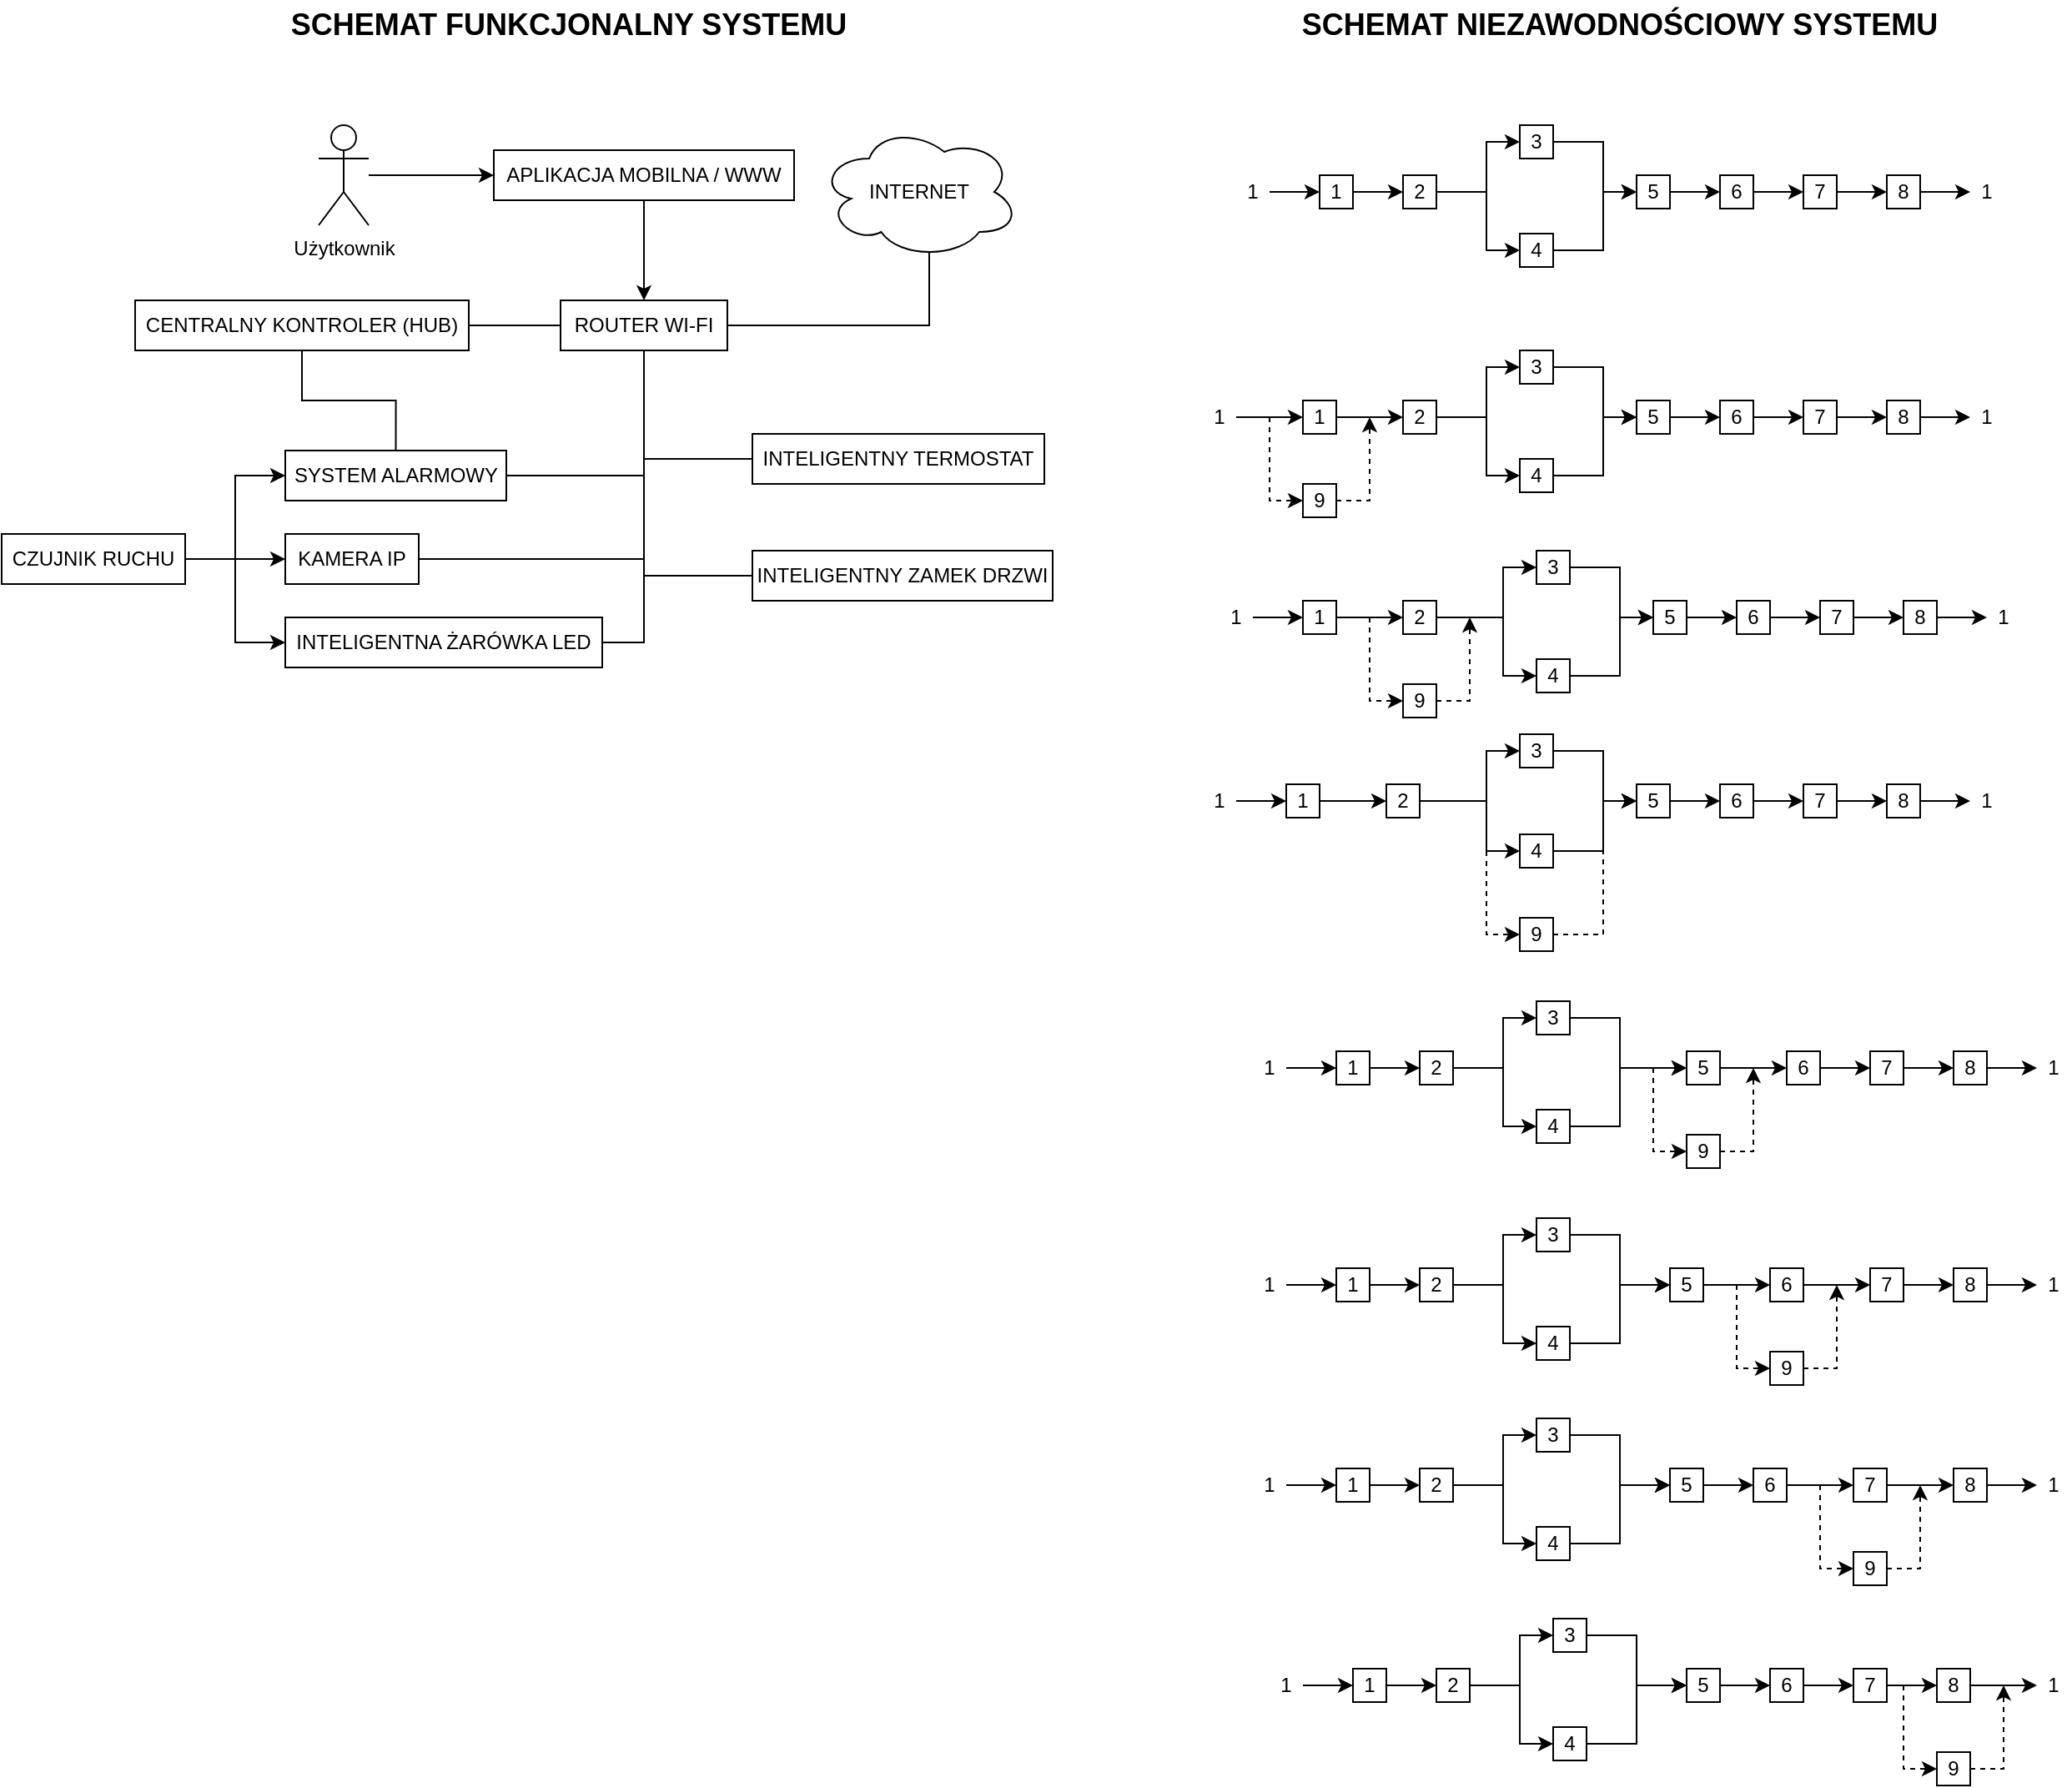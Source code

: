 <mxfile version="28.2.7">
  <diagram name="Page-1" id="LXGx91UN10P6GlVMGsaX">
    <mxGraphModel dx="920" dy="503" grid="1" gridSize="10" guides="1" tooltips="1" connect="1" arrows="1" fold="1" page="1" pageScale="1" pageWidth="827" pageHeight="1169" math="0" shadow="0">
      <root>
        <mxCell id="0" />
        <mxCell id="1" parent="0" />
        <mxCell id="x99MnezzHazOgLGOoJsA-1" style="edgeStyle=orthogonalEdgeStyle;rounded=0;orthogonalLoop=1;jettySize=auto;html=1;exitX=0.5;exitY=1;exitDx=0;exitDy=0;entryX=0.5;entryY=0;entryDx=0;entryDy=0;" parent="1" source="x99MnezzHazOgLGOoJsA-2" target="x99MnezzHazOgLGOoJsA-14" edge="1">
          <mxGeometry relative="1" as="geometry" />
        </mxCell>
        <mxCell id="x99MnezzHazOgLGOoJsA-2" value="&lt;div&gt;APLIKACJA MOBILNA / WWW&lt;/div&gt;" style="rounded=0;whiteSpace=wrap;html=1;" parent="1" vertex="1">
          <mxGeometry x="595" y="210" width="180" height="30" as="geometry" />
        </mxCell>
        <mxCell id="x99MnezzHazOgLGOoJsA-3" style="edgeStyle=orthogonalEdgeStyle;rounded=0;orthogonalLoop=1;jettySize=auto;html=1;exitX=0.5;exitY=1;exitDx=0;exitDy=0;entryX=0.5;entryY=0;entryDx=0;entryDy=0;endArrow=none;endFill=0;" parent="1" source="x99MnezzHazOgLGOoJsA-4" target="x99MnezzHazOgLGOoJsA-6" edge="1">
          <mxGeometry relative="1" as="geometry" />
        </mxCell>
        <mxCell id="x99MnezzHazOgLGOoJsA-4" value="&lt;div&gt;CENTRALNY KONTROLER (HUB)&lt;/div&gt;" style="rounded=0;whiteSpace=wrap;html=1;" parent="1" vertex="1">
          <mxGeometry x="380" y="300" width="200" height="30" as="geometry" />
        </mxCell>
        <mxCell id="x99MnezzHazOgLGOoJsA-5" value="&lt;div&gt;INTELIGENTNY TERMOSTAT&lt;/div&gt;" style="rounded=0;whiteSpace=wrap;html=1;" parent="1" vertex="1">
          <mxGeometry x="750" y="380" width="175" height="30" as="geometry" />
        </mxCell>
        <mxCell id="x99MnezzHazOgLGOoJsA-6" value="&lt;div&gt;SYSTEM ALARMOWY&lt;/div&gt;" style="rounded=0;whiteSpace=wrap;html=1;" parent="1" vertex="1">
          <mxGeometry x="470" y="390" width="132.5" height="30" as="geometry" />
        </mxCell>
        <mxCell id="x99MnezzHazOgLGOoJsA-7" value="&lt;div&gt;KAMERA IP&lt;/div&gt;" style="rounded=0;whiteSpace=wrap;html=1;" parent="1" vertex="1">
          <mxGeometry x="470" y="440" width="80" height="30" as="geometry" />
        </mxCell>
        <mxCell id="x99MnezzHazOgLGOoJsA-8" style="edgeStyle=orthogonalEdgeStyle;rounded=0;orthogonalLoop=1;jettySize=auto;html=1;exitX=0.5;exitY=1;exitDx=0;exitDy=0;entryX=1;entryY=0.5;entryDx=0;entryDy=0;endArrow=none;endFill=0;" parent="1" source="x99MnezzHazOgLGOoJsA-14" target="x99MnezzHazOgLGOoJsA-7" edge="1">
          <mxGeometry relative="1" as="geometry" />
        </mxCell>
        <mxCell id="x99MnezzHazOgLGOoJsA-9" style="edgeStyle=orthogonalEdgeStyle;rounded=0;orthogonalLoop=1;jettySize=auto;html=1;exitX=0.5;exitY=1;exitDx=0;exitDy=0;entryX=1;entryY=0.5;entryDx=0;entryDy=0;endArrow=none;endFill=0;" parent="1" source="x99MnezzHazOgLGOoJsA-14" target="x99MnezzHazOgLGOoJsA-6" edge="1">
          <mxGeometry relative="1" as="geometry" />
        </mxCell>
        <mxCell id="x99MnezzHazOgLGOoJsA-10" style="edgeStyle=orthogonalEdgeStyle;rounded=0;orthogonalLoop=1;jettySize=auto;html=1;exitX=0.5;exitY=1;exitDx=0;exitDy=0;entryX=1;entryY=0.5;entryDx=0;entryDy=0;endArrow=none;endFill=0;" parent="1" source="x99MnezzHazOgLGOoJsA-14" target="x99MnezzHazOgLGOoJsA-20" edge="1">
          <mxGeometry relative="1" as="geometry" />
        </mxCell>
        <mxCell id="x99MnezzHazOgLGOoJsA-11" style="edgeStyle=orthogonalEdgeStyle;rounded=0;orthogonalLoop=1;jettySize=auto;html=1;exitX=0.5;exitY=1;exitDx=0;exitDy=0;entryX=0;entryY=0.5;entryDx=0;entryDy=0;endArrow=none;endFill=0;" parent="1" source="x99MnezzHazOgLGOoJsA-14" target="x99MnezzHazOgLGOoJsA-5" edge="1">
          <mxGeometry relative="1" as="geometry" />
        </mxCell>
        <mxCell id="x99MnezzHazOgLGOoJsA-12" style="edgeStyle=orthogonalEdgeStyle;rounded=0;orthogonalLoop=1;jettySize=auto;html=1;exitX=0.5;exitY=1;exitDx=0;exitDy=0;entryX=0;entryY=0.5;entryDx=0;entryDy=0;endArrow=none;endFill=0;" parent="1" source="x99MnezzHazOgLGOoJsA-14" target="x99MnezzHazOgLGOoJsA-19" edge="1">
          <mxGeometry relative="1" as="geometry" />
        </mxCell>
        <mxCell id="x99MnezzHazOgLGOoJsA-13" style="edgeStyle=orthogonalEdgeStyle;rounded=0;orthogonalLoop=1;jettySize=auto;html=1;exitX=0;exitY=0.5;exitDx=0;exitDy=0;entryX=1;entryY=0.5;entryDx=0;entryDy=0;endArrow=none;endFill=0;" parent="1" source="x99MnezzHazOgLGOoJsA-14" target="x99MnezzHazOgLGOoJsA-4" edge="1">
          <mxGeometry relative="1" as="geometry" />
        </mxCell>
        <mxCell id="x99MnezzHazOgLGOoJsA-14" value="&lt;div&gt;ROUTER WI-FI&lt;/div&gt;" style="rounded=0;whiteSpace=wrap;html=1;" parent="1" vertex="1">
          <mxGeometry x="635" y="300" width="100" height="30" as="geometry" />
        </mxCell>
        <mxCell id="x99MnezzHazOgLGOoJsA-15" style="edgeStyle=orthogonalEdgeStyle;rounded=0;orthogonalLoop=1;jettySize=auto;html=1;exitX=1;exitY=0.5;exitDx=0;exitDy=0;entryX=0;entryY=0.5;entryDx=0;entryDy=0;" parent="1" source="x99MnezzHazOgLGOoJsA-18" target="x99MnezzHazOgLGOoJsA-7" edge="1">
          <mxGeometry relative="1" as="geometry" />
        </mxCell>
        <mxCell id="x99MnezzHazOgLGOoJsA-16" style="edgeStyle=orthogonalEdgeStyle;rounded=0;orthogonalLoop=1;jettySize=auto;html=1;exitX=1;exitY=0.5;exitDx=0;exitDy=0;entryX=0;entryY=0.5;entryDx=0;entryDy=0;" parent="1" source="x99MnezzHazOgLGOoJsA-18" target="x99MnezzHazOgLGOoJsA-6" edge="1">
          <mxGeometry relative="1" as="geometry" />
        </mxCell>
        <mxCell id="x99MnezzHazOgLGOoJsA-17" style="edgeStyle=orthogonalEdgeStyle;rounded=0;orthogonalLoop=1;jettySize=auto;html=1;exitX=1;exitY=0.5;exitDx=0;exitDy=0;entryX=0;entryY=0.5;entryDx=0;entryDy=0;" parent="1" source="x99MnezzHazOgLGOoJsA-18" target="x99MnezzHazOgLGOoJsA-20" edge="1">
          <mxGeometry relative="1" as="geometry" />
        </mxCell>
        <mxCell id="x99MnezzHazOgLGOoJsA-18" value="&lt;div&gt;CZUJNIK RUCHU&lt;/div&gt;" style="rounded=0;whiteSpace=wrap;html=1;" parent="1" vertex="1">
          <mxGeometry x="300" y="440" width="110" height="30" as="geometry" />
        </mxCell>
        <mxCell id="x99MnezzHazOgLGOoJsA-19" value="&lt;div&gt;INTELIGENTNY ZAMEK DRZWI&lt;/div&gt;" style="rounded=0;whiteSpace=wrap;html=1;" parent="1" vertex="1">
          <mxGeometry x="750" y="450" width="180" height="30" as="geometry" />
        </mxCell>
        <mxCell id="x99MnezzHazOgLGOoJsA-20" value="&lt;div&gt;INTELIGENTNA ŻARÓWKA LED&lt;/div&gt;" style="rounded=0;whiteSpace=wrap;html=1;" parent="1" vertex="1">
          <mxGeometry x="470" y="490" width="190" height="30" as="geometry" />
        </mxCell>
        <mxCell id="x99MnezzHazOgLGOoJsA-21" style="edgeStyle=orthogonalEdgeStyle;rounded=0;orthogonalLoop=1;jettySize=auto;html=1;entryX=0;entryY=0.5;entryDx=0;entryDy=0;" parent="1" source="x99MnezzHazOgLGOoJsA-22" target="x99MnezzHazOgLGOoJsA-2" edge="1">
          <mxGeometry relative="1" as="geometry" />
        </mxCell>
        <mxCell id="x99MnezzHazOgLGOoJsA-22" value="&lt;div&gt;Użytkownik&lt;/div&gt;" style="shape=umlActor;verticalLabelPosition=bottom;verticalAlign=top;html=1;outlineConnect=0;" parent="1" vertex="1">
          <mxGeometry x="490" y="195" width="30" height="60" as="geometry" />
        </mxCell>
        <mxCell id="x99MnezzHazOgLGOoJsA-23" value="INTERNET" style="ellipse;shape=cloud;whiteSpace=wrap;html=1;" parent="1" vertex="1">
          <mxGeometry x="790" y="195" width="120" height="80" as="geometry" />
        </mxCell>
        <mxCell id="x99MnezzHazOgLGOoJsA-24" style="edgeStyle=orthogonalEdgeStyle;rounded=0;orthogonalLoop=1;jettySize=auto;html=1;exitX=1;exitY=0.5;exitDx=0;exitDy=0;entryX=0.55;entryY=0.95;entryDx=0;entryDy=0;entryPerimeter=0;endArrow=none;endFill=0;" parent="1" source="x99MnezzHazOgLGOoJsA-14" target="x99MnezzHazOgLGOoJsA-23" edge="1">
          <mxGeometry relative="1" as="geometry" />
        </mxCell>
        <mxCell id="x99MnezzHazOgLGOoJsA-25" value="&lt;font style=&quot;font-size: 18px;&quot;&gt;&lt;b&gt;SCHEMAT FUNKCJONALNY SYSTEMU&lt;/b&gt;&lt;/font&gt;" style="text;html=1;whiteSpace=wrap;strokeColor=none;fillColor=none;align=center;verticalAlign=middle;rounded=0;" parent="1" vertex="1">
          <mxGeometry x="460" y="120" width="360" height="30" as="geometry" />
        </mxCell>
        <mxCell id="x99MnezzHazOgLGOoJsA-26" value="&lt;font style=&quot;font-size: 18px;&quot;&gt;&lt;b&gt;SCHEMAT NIEZAWODNOŚCIOWY SYSTEMU&lt;/b&gt;&lt;/font&gt;" style="text;html=1;whiteSpace=wrap;strokeColor=none;fillColor=none;align=center;verticalAlign=middle;rounded=0;" parent="1" vertex="1">
          <mxGeometry x="1060" y="120" width="420" height="30" as="geometry" />
        </mxCell>
        <mxCell id="x99MnezzHazOgLGOoJsA-82" style="edgeStyle=orthogonalEdgeStyle;rounded=0;orthogonalLoop=1;jettySize=auto;html=1;exitX=1;exitY=0.5;exitDx=0;exitDy=0;entryX=0;entryY=0.5;entryDx=0;entryDy=0;" parent="1" source="x99MnezzHazOgLGOoJsA-72" target="x99MnezzHazOgLGOoJsA-73" edge="1">
          <mxGeometry relative="1" as="geometry" />
        </mxCell>
        <mxCell id="x99MnezzHazOgLGOoJsA-72" value="1" style="rounded=0;whiteSpace=wrap;html=1;strokeColor=none;fillColor=default;" parent="1" vertex="1">
          <mxGeometry x="1040" y="225" width="20" height="20" as="geometry" />
        </mxCell>
        <mxCell id="x99MnezzHazOgLGOoJsA-83" style="edgeStyle=orthogonalEdgeStyle;rounded=0;orthogonalLoop=1;jettySize=auto;html=1;exitX=1;exitY=0.5;exitDx=0;exitDy=0;entryX=0;entryY=0.5;entryDx=0;entryDy=0;" parent="1" source="x99MnezzHazOgLGOoJsA-73" target="x99MnezzHazOgLGOoJsA-74" edge="1">
          <mxGeometry relative="1" as="geometry" />
        </mxCell>
        <mxCell id="x99MnezzHazOgLGOoJsA-73" value="1" style="rounded=0;whiteSpace=wrap;html=1;" parent="1" vertex="1">
          <mxGeometry x="1090" y="225" width="20" height="20" as="geometry" />
        </mxCell>
        <mxCell id="x99MnezzHazOgLGOoJsA-74" value="2" style="rounded=0;whiteSpace=wrap;html=1;" parent="1" vertex="1">
          <mxGeometry x="1140" y="225" width="20" height="20" as="geometry" />
        </mxCell>
        <mxCell id="x99MnezzHazOgLGOoJsA-85" style="edgeStyle=orthogonalEdgeStyle;rounded=0;orthogonalLoop=1;jettySize=auto;html=1;exitX=1;exitY=0.5;exitDx=0;exitDy=0;entryX=0;entryY=0.5;entryDx=0;entryDy=0;" parent="1" source="x99MnezzHazOgLGOoJsA-74" target="x99MnezzHazOgLGOoJsA-76" edge="1">
          <mxGeometry relative="1" as="geometry">
            <mxPoint x="1210" y="235" as="sourcePoint" />
            <Array as="points">
              <mxPoint x="1190" y="235" />
              <mxPoint x="1190" y="205" />
            </Array>
          </mxGeometry>
        </mxCell>
        <mxCell id="x99MnezzHazOgLGOoJsA-86" style="edgeStyle=orthogonalEdgeStyle;rounded=0;orthogonalLoop=1;jettySize=auto;html=1;exitX=1;exitY=0.5;exitDx=0;exitDy=0;entryX=0;entryY=0.5;entryDx=0;entryDy=0;" parent="1" source="x99MnezzHazOgLGOoJsA-74" target="x99MnezzHazOgLGOoJsA-77" edge="1">
          <mxGeometry relative="1" as="geometry">
            <mxPoint x="1210" y="235" as="sourcePoint" />
            <Array as="points">
              <mxPoint x="1190" y="235" />
              <mxPoint x="1190" y="270" />
            </Array>
          </mxGeometry>
        </mxCell>
        <mxCell id="x99MnezzHazOgLGOoJsA-87" style="edgeStyle=orthogonalEdgeStyle;rounded=0;orthogonalLoop=1;jettySize=auto;html=1;exitX=1;exitY=0.5;exitDx=0;exitDy=0;entryX=0;entryY=0.5;entryDx=0;entryDy=0;" parent="1" source="x99MnezzHazOgLGOoJsA-76" target="x99MnezzHazOgLGOoJsA-78" edge="1">
          <mxGeometry relative="1" as="geometry">
            <Array as="points">
              <mxPoint x="1260" y="205" />
              <mxPoint x="1260" y="235" />
            </Array>
          </mxGeometry>
        </mxCell>
        <mxCell id="x99MnezzHazOgLGOoJsA-76" value="3" style="rounded=0;whiteSpace=wrap;html=1;" parent="1" vertex="1">
          <mxGeometry x="1210" y="195" width="20" height="20" as="geometry" />
        </mxCell>
        <mxCell id="x99MnezzHazOgLGOoJsA-88" style="edgeStyle=orthogonalEdgeStyle;rounded=0;orthogonalLoop=1;jettySize=auto;html=1;exitX=1;exitY=0.5;exitDx=0;exitDy=0;" parent="1" source="x99MnezzHazOgLGOoJsA-77" edge="1">
          <mxGeometry relative="1" as="geometry">
            <mxPoint x="1280" y="235" as="targetPoint" />
            <Array as="points">
              <mxPoint x="1260" y="270" />
              <mxPoint x="1260" y="235" />
            </Array>
          </mxGeometry>
        </mxCell>
        <mxCell id="x99MnezzHazOgLGOoJsA-77" value="4" style="rounded=0;whiteSpace=wrap;html=1;" parent="1" vertex="1">
          <mxGeometry x="1210" y="260" width="20" height="20" as="geometry" />
        </mxCell>
        <mxCell id="x99MnezzHazOgLGOoJsA-89" style="edgeStyle=orthogonalEdgeStyle;rounded=0;orthogonalLoop=1;jettySize=auto;html=1;exitX=1;exitY=0.5;exitDx=0;exitDy=0;entryX=0;entryY=0.5;entryDx=0;entryDy=0;" parent="1" source="x99MnezzHazOgLGOoJsA-78" target="x99MnezzHazOgLGOoJsA-79" edge="1">
          <mxGeometry relative="1" as="geometry" />
        </mxCell>
        <mxCell id="x99MnezzHazOgLGOoJsA-78" value="5" style="rounded=0;whiteSpace=wrap;html=1;" parent="1" vertex="1">
          <mxGeometry x="1280" y="225" width="20" height="20" as="geometry" />
        </mxCell>
        <mxCell id="x99MnezzHazOgLGOoJsA-90" style="edgeStyle=orthogonalEdgeStyle;rounded=0;orthogonalLoop=1;jettySize=auto;html=1;exitX=1;exitY=0.5;exitDx=0;exitDy=0;entryX=0;entryY=0.5;entryDx=0;entryDy=0;" parent="1" source="x99MnezzHazOgLGOoJsA-79" target="x99MnezzHazOgLGOoJsA-80" edge="1">
          <mxGeometry relative="1" as="geometry" />
        </mxCell>
        <mxCell id="x99MnezzHazOgLGOoJsA-79" value="6" style="rounded=0;whiteSpace=wrap;html=1;" parent="1" vertex="1">
          <mxGeometry x="1330" y="225" width="20" height="20" as="geometry" />
        </mxCell>
        <mxCell id="x99MnezzHazOgLGOoJsA-91" style="edgeStyle=orthogonalEdgeStyle;rounded=0;orthogonalLoop=1;jettySize=auto;html=1;exitX=1;exitY=0.5;exitDx=0;exitDy=0;entryX=0;entryY=0.5;entryDx=0;entryDy=0;" parent="1" source="x99MnezzHazOgLGOoJsA-80" target="x99MnezzHazOgLGOoJsA-93" edge="1">
          <mxGeometry relative="1" as="geometry">
            <mxPoint x="1430" y="235" as="targetPoint" />
          </mxGeometry>
        </mxCell>
        <mxCell id="x99MnezzHazOgLGOoJsA-80" value="7" style="rounded=0;whiteSpace=wrap;html=1;" parent="1" vertex="1">
          <mxGeometry x="1380" y="225" width="20" height="20" as="geometry" />
        </mxCell>
        <mxCell id="x99MnezzHazOgLGOoJsA-92" value="1" style="rounded=0;whiteSpace=wrap;html=1;strokeColor=none;fillColor=default;" parent="1" vertex="1">
          <mxGeometry x="1480" y="225" width="20" height="20" as="geometry" />
        </mxCell>
        <mxCell id="x99MnezzHazOgLGOoJsA-95" style="edgeStyle=orthogonalEdgeStyle;rounded=0;orthogonalLoop=1;jettySize=auto;html=1;exitX=1;exitY=0.5;exitDx=0;exitDy=0;entryX=0;entryY=0.5;entryDx=0;entryDy=0;" parent="1" source="x99MnezzHazOgLGOoJsA-93" target="x99MnezzHazOgLGOoJsA-92" edge="1">
          <mxGeometry relative="1" as="geometry" />
        </mxCell>
        <mxCell id="x99MnezzHazOgLGOoJsA-93" value="8" style="rounded=0;whiteSpace=wrap;html=1;" parent="1" vertex="1">
          <mxGeometry x="1430" y="225" width="20" height="20" as="geometry" />
        </mxCell>
        <mxCell id="Rtv8AEi2oojKbHXFzOrV-1" style="edgeStyle=orthogonalEdgeStyle;rounded=0;orthogonalLoop=1;jettySize=auto;html=1;exitX=1;exitY=0.5;exitDx=0;exitDy=0;entryX=0;entryY=0.5;entryDx=0;entryDy=0;" edge="1" parent="1" source="Rtv8AEi2oojKbHXFzOrV-2" target="Rtv8AEi2oojKbHXFzOrV-4">
          <mxGeometry relative="1" as="geometry" />
        </mxCell>
        <mxCell id="Rtv8AEi2oojKbHXFzOrV-2" value="1" style="rounded=0;whiteSpace=wrap;html=1;strokeColor=none;fillColor=default;" vertex="1" parent="1">
          <mxGeometry x="1020" y="360" width="20" height="20" as="geometry" />
        </mxCell>
        <mxCell id="Rtv8AEi2oojKbHXFzOrV-3" style="edgeStyle=orthogonalEdgeStyle;rounded=0;orthogonalLoop=1;jettySize=auto;html=1;exitX=1;exitY=0.5;exitDx=0;exitDy=0;entryX=0;entryY=0.5;entryDx=0;entryDy=0;" edge="1" parent="1" source="Rtv8AEi2oojKbHXFzOrV-4" target="Rtv8AEi2oojKbHXFzOrV-5">
          <mxGeometry relative="1" as="geometry" />
        </mxCell>
        <mxCell id="Rtv8AEi2oojKbHXFzOrV-4" value="1" style="rounded=0;whiteSpace=wrap;html=1;" vertex="1" parent="1">
          <mxGeometry x="1080" y="360" width="20" height="20" as="geometry" />
        </mxCell>
        <mxCell id="Rtv8AEi2oojKbHXFzOrV-5" value="2" style="rounded=0;whiteSpace=wrap;html=1;" vertex="1" parent="1">
          <mxGeometry x="1140" y="360" width="20" height="20" as="geometry" />
        </mxCell>
        <mxCell id="Rtv8AEi2oojKbHXFzOrV-6" style="edgeStyle=orthogonalEdgeStyle;rounded=0;orthogonalLoop=1;jettySize=auto;html=1;exitX=1;exitY=0.5;exitDx=0;exitDy=0;entryX=0;entryY=0.5;entryDx=0;entryDy=0;" edge="1" parent="1" source="Rtv8AEi2oojKbHXFzOrV-5" target="Rtv8AEi2oojKbHXFzOrV-9">
          <mxGeometry relative="1" as="geometry">
            <mxPoint x="1210" y="370" as="sourcePoint" />
            <Array as="points">
              <mxPoint x="1190" y="370" />
              <mxPoint x="1190" y="340" />
            </Array>
          </mxGeometry>
        </mxCell>
        <mxCell id="Rtv8AEi2oojKbHXFzOrV-7" style="edgeStyle=orthogonalEdgeStyle;rounded=0;orthogonalLoop=1;jettySize=auto;html=1;exitX=1;exitY=0.5;exitDx=0;exitDy=0;entryX=0;entryY=0.5;entryDx=0;entryDy=0;" edge="1" parent="1" source="Rtv8AEi2oojKbHXFzOrV-5" target="Rtv8AEi2oojKbHXFzOrV-11">
          <mxGeometry relative="1" as="geometry">
            <mxPoint x="1210" y="370" as="sourcePoint" />
            <Array as="points">
              <mxPoint x="1190" y="370" />
              <mxPoint x="1190" y="405" />
            </Array>
          </mxGeometry>
        </mxCell>
        <mxCell id="Rtv8AEi2oojKbHXFzOrV-8" style="edgeStyle=orthogonalEdgeStyle;rounded=0;orthogonalLoop=1;jettySize=auto;html=1;exitX=1;exitY=0.5;exitDx=0;exitDy=0;entryX=0;entryY=0.5;entryDx=0;entryDy=0;" edge="1" parent="1" source="Rtv8AEi2oojKbHXFzOrV-9" target="Rtv8AEi2oojKbHXFzOrV-13">
          <mxGeometry relative="1" as="geometry">
            <Array as="points">
              <mxPoint x="1260" y="340" />
              <mxPoint x="1260" y="370" />
            </Array>
          </mxGeometry>
        </mxCell>
        <mxCell id="Rtv8AEi2oojKbHXFzOrV-9" value="3" style="rounded=0;whiteSpace=wrap;html=1;" vertex="1" parent="1">
          <mxGeometry x="1210" y="330" width="20" height="20" as="geometry" />
        </mxCell>
        <mxCell id="Rtv8AEi2oojKbHXFzOrV-10" style="edgeStyle=orthogonalEdgeStyle;rounded=0;orthogonalLoop=1;jettySize=auto;html=1;exitX=1;exitY=0.5;exitDx=0;exitDy=0;" edge="1" parent="1" source="Rtv8AEi2oojKbHXFzOrV-11">
          <mxGeometry relative="1" as="geometry">
            <mxPoint x="1280" y="370" as="targetPoint" />
            <Array as="points">
              <mxPoint x="1260" y="405" />
              <mxPoint x="1260" y="370" />
            </Array>
          </mxGeometry>
        </mxCell>
        <mxCell id="Rtv8AEi2oojKbHXFzOrV-11" value="4" style="rounded=0;whiteSpace=wrap;html=1;" vertex="1" parent="1">
          <mxGeometry x="1210" y="395" width="20" height="20" as="geometry" />
        </mxCell>
        <mxCell id="Rtv8AEi2oojKbHXFzOrV-12" style="edgeStyle=orthogonalEdgeStyle;rounded=0;orthogonalLoop=1;jettySize=auto;html=1;exitX=1;exitY=0.5;exitDx=0;exitDy=0;entryX=0;entryY=0.5;entryDx=0;entryDy=0;" edge="1" parent="1" source="Rtv8AEi2oojKbHXFzOrV-13" target="Rtv8AEi2oojKbHXFzOrV-15">
          <mxGeometry relative="1" as="geometry" />
        </mxCell>
        <mxCell id="Rtv8AEi2oojKbHXFzOrV-13" value="5" style="rounded=0;whiteSpace=wrap;html=1;" vertex="1" parent="1">
          <mxGeometry x="1280" y="360" width="20" height="20" as="geometry" />
        </mxCell>
        <mxCell id="Rtv8AEi2oojKbHXFzOrV-14" style="edgeStyle=orthogonalEdgeStyle;rounded=0;orthogonalLoop=1;jettySize=auto;html=1;exitX=1;exitY=0.5;exitDx=0;exitDy=0;entryX=0;entryY=0.5;entryDx=0;entryDy=0;" edge="1" parent="1" source="Rtv8AEi2oojKbHXFzOrV-15" target="Rtv8AEi2oojKbHXFzOrV-17">
          <mxGeometry relative="1" as="geometry" />
        </mxCell>
        <mxCell id="Rtv8AEi2oojKbHXFzOrV-15" value="6" style="rounded=0;whiteSpace=wrap;html=1;" vertex="1" parent="1">
          <mxGeometry x="1330" y="360" width="20" height="20" as="geometry" />
        </mxCell>
        <mxCell id="Rtv8AEi2oojKbHXFzOrV-16" style="edgeStyle=orthogonalEdgeStyle;rounded=0;orthogonalLoop=1;jettySize=auto;html=1;exitX=1;exitY=0.5;exitDx=0;exitDy=0;entryX=0;entryY=0.5;entryDx=0;entryDy=0;" edge="1" parent="1" source="Rtv8AEi2oojKbHXFzOrV-17" target="Rtv8AEi2oojKbHXFzOrV-20">
          <mxGeometry relative="1" as="geometry">
            <mxPoint x="1430" y="370" as="targetPoint" />
          </mxGeometry>
        </mxCell>
        <mxCell id="Rtv8AEi2oojKbHXFzOrV-17" value="7" style="rounded=0;whiteSpace=wrap;html=1;" vertex="1" parent="1">
          <mxGeometry x="1380" y="360" width="20" height="20" as="geometry" />
        </mxCell>
        <mxCell id="Rtv8AEi2oojKbHXFzOrV-18" value="1" style="rounded=0;whiteSpace=wrap;html=1;strokeColor=none;fillColor=default;" vertex="1" parent="1">
          <mxGeometry x="1480" y="360" width="20" height="20" as="geometry" />
        </mxCell>
        <mxCell id="Rtv8AEi2oojKbHXFzOrV-19" style="edgeStyle=orthogonalEdgeStyle;rounded=0;orthogonalLoop=1;jettySize=auto;html=1;exitX=1;exitY=0.5;exitDx=0;exitDy=0;entryX=0;entryY=0.5;entryDx=0;entryDy=0;" edge="1" parent="1" source="Rtv8AEi2oojKbHXFzOrV-20" target="Rtv8AEi2oojKbHXFzOrV-18">
          <mxGeometry relative="1" as="geometry" />
        </mxCell>
        <mxCell id="Rtv8AEi2oojKbHXFzOrV-20" value="8" style="rounded=0;whiteSpace=wrap;html=1;" vertex="1" parent="1">
          <mxGeometry x="1430" y="360" width="20" height="20" as="geometry" />
        </mxCell>
        <mxCell id="Rtv8AEi2oojKbHXFzOrV-23" style="edgeStyle=orthogonalEdgeStyle;rounded=0;orthogonalLoop=1;jettySize=auto;html=1;exitX=0;exitY=0.5;exitDx=0;exitDy=0;entryX=0;entryY=0.5;entryDx=0;entryDy=0;strokeColor=default;dashed=1;" edge="1" parent="1" target="Rtv8AEi2oojKbHXFzOrV-21">
          <mxGeometry relative="1" as="geometry">
            <mxPoint x="1060" y="370" as="sourcePoint" />
            <Array as="points">
              <mxPoint x="1060" y="420" />
            </Array>
          </mxGeometry>
        </mxCell>
        <mxCell id="Rtv8AEi2oojKbHXFzOrV-24" style="edgeStyle=orthogonalEdgeStyle;rounded=0;orthogonalLoop=1;jettySize=auto;html=1;exitX=1;exitY=0.5;exitDx=0;exitDy=0;dashed=1;" edge="1" parent="1" source="Rtv8AEi2oojKbHXFzOrV-21">
          <mxGeometry relative="1" as="geometry">
            <mxPoint x="1120" y="370" as="targetPoint" />
            <Array as="points">
              <mxPoint x="1120" y="420" />
            </Array>
          </mxGeometry>
        </mxCell>
        <mxCell id="Rtv8AEi2oojKbHXFzOrV-21" value="9" style="rounded=0;whiteSpace=wrap;html=1;" vertex="1" parent="1">
          <mxGeometry x="1080" y="410" width="20" height="20" as="geometry" />
        </mxCell>
        <mxCell id="Rtv8AEi2oojKbHXFzOrV-48" style="edgeStyle=orthogonalEdgeStyle;rounded=0;orthogonalLoop=1;jettySize=auto;html=1;exitX=1;exitY=0.5;exitDx=0;exitDy=0;entryX=0;entryY=0.5;entryDx=0;entryDy=0;" edge="1" parent="1" source="Rtv8AEi2oojKbHXFzOrV-49" target="Rtv8AEi2oojKbHXFzOrV-51">
          <mxGeometry relative="1" as="geometry" />
        </mxCell>
        <mxCell id="Rtv8AEi2oojKbHXFzOrV-49" value="1" style="rounded=0;whiteSpace=wrap;html=1;strokeColor=none;fillColor=default;" vertex="1" parent="1">
          <mxGeometry x="1030" y="480" width="20" height="20" as="geometry" />
        </mxCell>
        <mxCell id="Rtv8AEi2oojKbHXFzOrV-50" style="edgeStyle=orthogonalEdgeStyle;rounded=0;orthogonalLoop=1;jettySize=auto;html=1;exitX=1;exitY=0.5;exitDx=0;exitDy=0;entryX=0;entryY=0.5;entryDx=0;entryDy=0;" edge="1" parent="1" source="Rtv8AEi2oojKbHXFzOrV-51" target="Rtv8AEi2oojKbHXFzOrV-52">
          <mxGeometry relative="1" as="geometry" />
        </mxCell>
        <mxCell id="Rtv8AEi2oojKbHXFzOrV-51" value="1" style="rounded=0;whiteSpace=wrap;html=1;" vertex="1" parent="1">
          <mxGeometry x="1080" y="480" width="20" height="20" as="geometry" />
        </mxCell>
        <mxCell id="Rtv8AEi2oojKbHXFzOrV-52" value="2" style="rounded=0;whiteSpace=wrap;html=1;" vertex="1" parent="1">
          <mxGeometry x="1140" y="480" width="20" height="20" as="geometry" />
        </mxCell>
        <mxCell id="Rtv8AEi2oojKbHXFzOrV-53" style="edgeStyle=orthogonalEdgeStyle;rounded=0;orthogonalLoop=1;jettySize=auto;html=1;exitX=1;exitY=0.5;exitDx=0;exitDy=0;entryX=0;entryY=0.5;entryDx=0;entryDy=0;" edge="1" parent="1" source="Rtv8AEi2oojKbHXFzOrV-52" target="Rtv8AEi2oojKbHXFzOrV-56">
          <mxGeometry relative="1" as="geometry">
            <mxPoint x="1210" y="490" as="sourcePoint" />
            <Array as="points">
              <mxPoint x="1200" y="490" />
              <mxPoint x="1200" y="460" />
            </Array>
          </mxGeometry>
        </mxCell>
        <mxCell id="Rtv8AEi2oojKbHXFzOrV-54" style="edgeStyle=orthogonalEdgeStyle;rounded=0;orthogonalLoop=1;jettySize=auto;html=1;exitX=1;exitY=0.5;exitDx=0;exitDy=0;entryX=0;entryY=0.5;entryDx=0;entryDy=0;" edge="1" parent="1" source="Rtv8AEi2oojKbHXFzOrV-52" target="Rtv8AEi2oojKbHXFzOrV-58">
          <mxGeometry relative="1" as="geometry">
            <mxPoint x="1210" y="490" as="sourcePoint" />
            <Array as="points">
              <mxPoint x="1200" y="490" />
              <mxPoint x="1200" y="525" />
            </Array>
          </mxGeometry>
        </mxCell>
        <mxCell id="Rtv8AEi2oojKbHXFzOrV-55" style="edgeStyle=orthogonalEdgeStyle;rounded=0;orthogonalLoop=1;jettySize=auto;html=1;exitX=1;exitY=0.5;exitDx=0;exitDy=0;entryX=0;entryY=0.5;entryDx=0;entryDy=0;" edge="1" parent="1" source="Rtv8AEi2oojKbHXFzOrV-56" target="Rtv8AEi2oojKbHXFzOrV-60">
          <mxGeometry relative="1" as="geometry">
            <Array as="points">
              <mxPoint x="1270" y="460" />
              <mxPoint x="1270" y="490" />
            </Array>
          </mxGeometry>
        </mxCell>
        <mxCell id="Rtv8AEi2oojKbHXFzOrV-56" value="3" style="rounded=0;whiteSpace=wrap;html=1;" vertex="1" parent="1">
          <mxGeometry x="1220" y="450" width="20" height="20" as="geometry" />
        </mxCell>
        <mxCell id="Rtv8AEi2oojKbHXFzOrV-57" style="edgeStyle=orthogonalEdgeStyle;rounded=0;orthogonalLoop=1;jettySize=auto;html=1;exitX=1;exitY=0.5;exitDx=0;exitDy=0;" edge="1" parent="1" source="Rtv8AEi2oojKbHXFzOrV-58">
          <mxGeometry relative="1" as="geometry">
            <mxPoint x="1290" y="490" as="targetPoint" />
            <Array as="points">
              <mxPoint x="1270" y="525" />
              <mxPoint x="1270" y="490" />
            </Array>
          </mxGeometry>
        </mxCell>
        <mxCell id="Rtv8AEi2oojKbHXFzOrV-58" value="4" style="rounded=0;whiteSpace=wrap;html=1;" vertex="1" parent="1">
          <mxGeometry x="1220" y="515" width="20" height="20" as="geometry" />
        </mxCell>
        <mxCell id="Rtv8AEi2oojKbHXFzOrV-59" style="edgeStyle=orthogonalEdgeStyle;rounded=0;orthogonalLoop=1;jettySize=auto;html=1;exitX=1;exitY=0.5;exitDx=0;exitDy=0;entryX=0;entryY=0.5;entryDx=0;entryDy=0;" edge="1" parent="1" source="Rtv8AEi2oojKbHXFzOrV-60" target="Rtv8AEi2oojKbHXFzOrV-62">
          <mxGeometry relative="1" as="geometry" />
        </mxCell>
        <mxCell id="Rtv8AEi2oojKbHXFzOrV-60" value="5" style="rounded=0;whiteSpace=wrap;html=1;" vertex="1" parent="1">
          <mxGeometry x="1290" y="480" width="20" height="20" as="geometry" />
        </mxCell>
        <mxCell id="Rtv8AEi2oojKbHXFzOrV-61" style="edgeStyle=orthogonalEdgeStyle;rounded=0;orthogonalLoop=1;jettySize=auto;html=1;exitX=1;exitY=0.5;exitDx=0;exitDy=0;entryX=0;entryY=0.5;entryDx=0;entryDy=0;" edge="1" parent="1" source="Rtv8AEi2oojKbHXFzOrV-62" target="Rtv8AEi2oojKbHXFzOrV-64">
          <mxGeometry relative="1" as="geometry" />
        </mxCell>
        <mxCell id="Rtv8AEi2oojKbHXFzOrV-62" value="6" style="rounded=0;whiteSpace=wrap;html=1;" vertex="1" parent="1">
          <mxGeometry x="1340" y="480" width="20" height="20" as="geometry" />
        </mxCell>
        <mxCell id="Rtv8AEi2oojKbHXFzOrV-63" style="edgeStyle=orthogonalEdgeStyle;rounded=0;orthogonalLoop=1;jettySize=auto;html=1;exitX=1;exitY=0.5;exitDx=0;exitDy=0;entryX=0;entryY=0.5;entryDx=0;entryDy=0;" edge="1" parent="1" source="Rtv8AEi2oojKbHXFzOrV-64" target="Rtv8AEi2oojKbHXFzOrV-67">
          <mxGeometry relative="1" as="geometry">
            <mxPoint x="1440" y="490" as="targetPoint" />
          </mxGeometry>
        </mxCell>
        <mxCell id="Rtv8AEi2oojKbHXFzOrV-64" value="7" style="rounded=0;whiteSpace=wrap;html=1;" vertex="1" parent="1">
          <mxGeometry x="1390" y="480" width="20" height="20" as="geometry" />
        </mxCell>
        <mxCell id="Rtv8AEi2oojKbHXFzOrV-65" value="1" style="rounded=0;whiteSpace=wrap;html=1;strokeColor=none;fillColor=default;" vertex="1" parent="1">
          <mxGeometry x="1490" y="480" width="20" height="20" as="geometry" />
        </mxCell>
        <mxCell id="Rtv8AEi2oojKbHXFzOrV-66" style="edgeStyle=orthogonalEdgeStyle;rounded=0;orthogonalLoop=1;jettySize=auto;html=1;exitX=1;exitY=0.5;exitDx=0;exitDy=0;entryX=0;entryY=0.5;entryDx=0;entryDy=0;" edge="1" parent="1" source="Rtv8AEi2oojKbHXFzOrV-67" target="Rtv8AEi2oojKbHXFzOrV-65">
          <mxGeometry relative="1" as="geometry" />
        </mxCell>
        <mxCell id="Rtv8AEi2oojKbHXFzOrV-67" value="8" style="rounded=0;whiteSpace=wrap;html=1;" vertex="1" parent="1">
          <mxGeometry x="1440" y="480" width="20" height="20" as="geometry" />
        </mxCell>
        <mxCell id="Rtv8AEi2oojKbHXFzOrV-68" style="edgeStyle=orthogonalEdgeStyle;rounded=0;orthogonalLoop=1;jettySize=auto;html=1;exitX=0;exitY=0.5;exitDx=0;exitDy=0;entryX=0;entryY=0.5;entryDx=0;entryDy=0;strokeColor=default;dashed=1;" edge="1" parent="1" target="Rtv8AEi2oojKbHXFzOrV-70">
          <mxGeometry relative="1" as="geometry">
            <mxPoint x="1120" y="490" as="sourcePoint" />
            <Array as="points">
              <mxPoint x="1120" y="540" />
            </Array>
          </mxGeometry>
        </mxCell>
        <mxCell id="Rtv8AEi2oojKbHXFzOrV-69" style="edgeStyle=orthogonalEdgeStyle;rounded=0;orthogonalLoop=1;jettySize=auto;html=1;exitX=1;exitY=0.5;exitDx=0;exitDy=0;dashed=1;" edge="1" parent="1" source="Rtv8AEi2oojKbHXFzOrV-70">
          <mxGeometry relative="1" as="geometry">
            <mxPoint x="1180" y="490" as="targetPoint" />
            <Array as="points">
              <mxPoint x="1180" y="540" />
            </Array>
          </mxGeometry>
        </mxCell>
        <mxCell id="Rtv8AEi2oojKbHXFzOrV-70" value="9" style="rounded=0;whiteSpace=wrap;html=1;" vertex="1" parent="1">
          <mxGeometry x="1140" y="530" width="20" height="20" as="geometry" />
        </mxCell>
        <mxCell id="Rtv8AEi2oojKbHXFzOrV-71" style="edgeStyle=orthogonalEdgeStyle;rounded=0;orthogonalLoop=1;jettySize=auto;html=1;exitX=1;exitY=0.5;exitDx=0;exitDy=0;entryX=0;entryY=0.5;entryDx=0;entryDy=0;" edge="1" parent="1" source="Rtv8AEi2oojKbHXFzOrV-72" target="Rtv8AEi2oojKbHXFzOrV-74">
          <mxGeometry relative="1" as="geometry" />
        </mxCell>
        <mxCell id="Rtv8AEi2oojKbHXFzOrV-72" value="1" style="rounded=0;whiteSpace=wrap;html=1;strokeColor=none;fillColor=default;" vertex="1" parent="1">
          <mxGeometry x="1020" y="590" width="20" height="20" as="geometry" />
        </mxCell>
        <mxCell id="Rtv8AEi2oojKbHXFzOrV-73" style="edgeStyle=orthogonalEdgeStyle;rounded=0;orthogonalLoop=1;jettySize=auto;html=1;exitX=1;exitY=0.5;exitDx=0;exitDy=0;entryX=0;entryY=0.5;entryDx=0;entryDy=0;" edge="1" parent="1" source="Rtv8AEi2oojKbHXFzOrV-74" target="Rtv8AEi2oojKbHXFzOrV-75">
          <mxGeometry relative="1" as="geometry" />
        </mxCell>
        <mxCell id="Rtv8AEi2oojKbHXFzOrV-74" value="1" style="rounded=0;whiteSpace=wrap;html=1;" vertex="1" parent="1">
          <mxGeometry x="1070" y="590" width="20" height="20" as="geometry" />
        </mxCell>
        <mxCell id="Rtv8AEi2oojKbHXFzOrV-75" value="2" style="rounded=0;whiteSpace=wrap;html=1;" vertex="1" parent="1">
          <mxGeometry x="1130" y="590" width="20" height="20" as="geometry" />
        </mxCell>
        <mxCell id="Rtv8AEi2oojKbHXFzOrV-76" style="edgeStyle=orthogonalEdgeStyle;rounded=0;orthogonalLoop=1;jettySize=auto;html=1;exitX=1;exitY=0.5;exitDx=0;exitDy=0;entryX=0;entryY=0.5;entryDx=0;entryDy=0;" edge="1" parent="1" source="Rtv8AEi2oojKbHXFzOrV-75" target="Rtv8AEi2oojKbHXFzOrV-79">
          <mxGeometry relative="1" as="geometry">
            <mxPoint x="1200" y="600" as="sourcePoint" />
            <Array as="points">
              <mxPoint x="1190" y="600" />
              <mxPoint x="1190" y="570" />
            </Array>
          </mxGeometry>
        </mxCell>
        <mxCell id="Rtv8AEi2oojKbHXFzOrV-77" style="edgeStyle=orthogonalEdgeStyle;rounded=0;orthogonalLoop=1;jettySize=auto;html=1;exitX=1;exitY=0.5;exitDx=0;exitDy=0;entryX=0;entryY=0.5;entryDx=0;entryDy=0;" edge="1" parent="1" source="Rtv8AEi2oojKbHXFzOrV-75" target="Rtv8AEi2oojKbHXFzOrV-81">
          <mxGeometry relative="1" as="geometry">
            <mxPoint x="1200" y="600" as="sourcePoint" />
            <Array as="points">
              <mxPoint x="1190" y="600" />
              <mxPoint x="1190" y="630" />
            </Array>
          </mxGeometry>
        </mxCell>
        <mxCell id="Rtv8AEi2oojKbHXFzOrV-78" style="edgeStyle=orthogonalEdgeStyle;rounded=0;orthogonalLoop=1;jettySize=auto;html=1;exitX=1;exitY=0.5;exitDx=0;exitDy=0;entryX=0;entryY=0.5;entryDx=0;entryDy=0;" edge="1" parent="1" source="Rtv8AEi2oojKbHXFzOrV-79" target="Rtv8AEi2oojKbHXFzOrV-83">
          <mxGeometry relative="1" as="geometry">
            <Array as="points">
              <mxPoint x="1260" y="570" />
              <mxPoint x="1260" y="600" />
            </Array>
          </mxGeometry>
        </mxCell>
        <mxCell id="Rtv8AEi2oojKbHXFzOrV-79" value="3" style="rounded=0;whiteSpace=wrap;html=1;" vertex="1" parent="1">
          <mxGeometry x="1210" y="560" width="20" height="20" as="geometry" />
        </mxCell>
        <mxCell id="Rtv8AEi2oojKbHXFzOrV-80" style="edgeStyle=orthogonalEdgeStyle;rounded=0;orthogonalLoop=1;jettySize=auto;html=1;exitX=1;exitY=0.5;exitDx=0;exitDy=0;" edge="1" parent="1" source="Rtv8AEi2oojKbHXFzOrV-81">
          <mxGeometry relative="1" as="geometry">
            <mxPoint x="1280" y="600" as="targetPoint" />
            <Array as="points">
              <mxPoint x="1260" y="630" />
              <mxPoint x="1260" y="600" />
            </Array>
          </mxGeometry>
        </mxCell>
        <mxCell id="Rtv8AEi2oojKbHXFzOrV-81" value="4" style="rounded=0;whiteSpace=wrap;html=1;" vertex="1" parent="1">
          <mxGeometry x="1210" y="620" width="20" height="20" as="geometry" />
        </mxCell>
        <mxCell id="Rtv8AEi2oojKbHXFzOrV-82" style="edgeStyle=orthogonalEdgeStyle;rounded=0;orthogonalLoop=1;jettySize=auto;html=1;exitX=1;exitY=0.5;exitDx=0;exitDy=0;entryX=0;entryY=0.5;entryDx=0;entryDy=0;" edge="1" parent="1" source="Rtv8AEi2oojKbHXFzOrV-83" target="Rtv8AEi2oojKbHXFzOrV-85">
          <mxGeometry relative="1" as="geometry" />
        </mxCell>
        <mxCell id="Rtv8AEi2oojKbHXFzOrV-83" value="5" style="rounded=0;whiteSpace=wrap;html=1;" vertex="1" parent="1">
          <mxGeometry x="1280" y="590" width="20" height="20" as="geometry" />
        </mxCell>
        <mxCell id="Rtv8AEi2oojKbHXFzOrV-84" style="edgeStyle=orthogonalEdgeStyle;rounded=0;orthogonalLoop=1;jettySize=auto;html=1;exitX=1;exitY=0.5;exitDx=0;exitDy=0;entryX=0;entryY=0.5;entryDx=0;entryDy=0;" edge="1" parent="1" source="Rtv8AEi2oojKbHXFzOrV-85" target="Rtv8AEi2oojKbHXFzOrV-87">
          <mxGeometry relative="1" as="geometry" />
        </mxCell>
        <mxCell id="Rtv8AEi2oojKbHXFzOrV-85" value="6" style="rounded=0;whiteSpace=wrap;html=1;" vertex="1" parent="1">
          <mxGeometry x="1330" y="590" width="20" height="20" as="geometry" />
        </mxCell>
        <mxCell id="Rtv8AEi2oojKbHXFzOrV-86" style="edgeStyle=orthogonalEdgeStyle;rounded=0;orthogonalLoop=1;jettySize=auto;html=1;exitX=1;exitY=0.5;exitDx=0;exitDy=0;entryX=0;entryY=0.5;entryDx=0;entryDy=0;" edge="1" parent="1" source="Rtv8AEi2oojKbHXFzOrV-87" target="Rtv8AEi2oojKbHXFzOrV-90">
          <mxGeometry relative="1" as="geometry">
            <mxPoint x="1430" y="600" as="targetPoint" />
          </mxGeometry>
        </mxCell>
        <mxCell id="Rtv8AEi2oojKbHXFzOrV-87" value="7" style="rounded=0;whiteSpace=wrap;html=1;" vertex="1" parent="1">
          <mxGeometry x="1380" y="590" width="20" height="20" as="geometry" />
        </mxCell>
        <mxCell id="Rtv8AEi2oojKbHXFzOrV-88" value="1" style="rounded=0;whiteSpace=wrap;html=1;strokeColor=none;fillColor=default;" vertex="1" parent="1">
          <mxGeometry x="1480" y="590" width="20" height="20" as="geometry" />
        </mxCell>
        <mxCell id="Rtv8AEi2oojKbHXFzOrV-89" style="edgeStyle=orthogonalEdgeStyle;rounded=0;orthogonalLoop=1;jettySize=auto;html=1;exitX=1;exitY=0.5;exitDx=0;exitDy=0;entryX=0;entryY=0.5;entryDx=0;entryDy=0;" edge="1" parent="1" source="Rtv8AEi2oojKbHXFzOrV-90" target="Rtv8AEi2oojKbHXFzOrV-88">
          <mxGeometry relative="1" as="geometry" />
        </mxCell>
        <mxCell id="Rtv8AEi2oojKbHXFzOrV-90" value="8" style="rounded=0;whiteSpace=wrap;html=1;" vertex="1" parent="1">
          <mxGeometry x="1430" y="590" width="20" height="20" as="geometry" />
        </mxCell>
        <mxCell id="Rtv8AEi2oojKbHXFzOrV-91" style="edgeStyle=orthogonalEdgeStyle;rounded=0;orthogonalLoop=1;jettySize=auto;html=1;entryX=0;entryY=0.5;entryDx=0;entryDy=0;strokeColor=default;dashed=1;" edge="1" parent="1" target="Rtv8AEi2oojKbHXFzOrV-93">
          <mxGeometry relative="1" as="geometry">
            <mxPoint x="1190" y="630" as="sourcePoint" />
            <Array as="points">
              <mxPoint x="1190" y="680" />
            </Array>
          </mxGeometry>
        </mxCell>
        <mxCell id="Rtv8AEi2oojKbHXFzOrV-92" style="edgeStyle=orthogonalEdgeStyle;rounded=0;orthogonalLoop=1;jettySize=auto;html=1;exitX=1;exitY=0.5;exitDx=0;exitDy=0;dashed=1;startArrow=none;startFill=0;endArrow=none;endFill=0;" edge="1" parent="1" source="Rtv8AEi2oojKbHXFzOrV-93">
          <mxGeometry relative="1" as="geometry">
            <mxPoint x="1260" y="630" as="targetPoint" />
            <Array as="points">
              <mxPoint x="1260" y="680" />
            </Array>
          </mxGeometry>
        </mxCell>
        <mxCell id="Rtv8AEi2oojKbHXFzOrV-93" value="9" style="rounded=0;whiteSpace=wrap;html=1;" vertex="1" parent="1">
          <mxGeometry x="1210" y="670" width="20" height="20" as="geometry" />
        </mxCell>
        <mxCell id="Rtv8AEi2oojKbHXFzOrV-94" style="edgeStyle=orthogonalEdgeStyle;rounded=0;orthogonalLoop=1;jettySize=auto;html=1;exitX=1;exitY=0.5;exitDx=0;exitDy=0;entryX=0;entryY=0.5;entryDx=0;entryDy=0;" edge="1" parent="1" source="Rtv8AEi2oojKbHXFzOrV-95" target="Rtv8AEi2oojKbHXFzOrV-97">
          <mxGeometry relative="1" as="geometry" />
        </mxCell>
        <mxCell id="Rtv8AEi2oojKbHXFzOrV-95" value="1" style="rounded=0;whiteSpace=wrap;html=1;strokeColor=none;fillColor=default;" vertex="1" parent="1">
          <mxGeometry x="1050" y="750" width="20" height="20" as="geometry" />
        </mxCell>
        <mxCell id="Rtv8AEi2oojKbHXFzOrV-96" style="edgeStyle=orthogonalEdgeStyle;rounded=0;orthogonalLoop=1;jettySize=auto;html=1;exitX=1;exitY=0.5;exitDx=0;exitDy=0;entryX=0;entryY=0.5;entryDx=0;entryDy=0;" edge="1" parent="1" source="Rtv8AEi2oojKbHXFzOrV-97" target="Rtv8AEi2oojKbHXFzOrV-98">
          <mxGeometry relative="1" as="geometry" />
        </mxCell>
        <mxCell id="Rtv8AEi2oojKbHXFzOrV-97" value="1" style="rounded=0;whiteSpace=wrap;html=1;" vertex="1" parent="1">
          <mxGeometry x="1100" y="750" width="20" height="20" as="geometry" />
        </mxCell>
        <mxCell id="Rtv8AEi2oojKbHXFzOrV-98" value="2" style="rounded=0;whiteSpace=wrap;html=1;" vertex="1" parent="1">
          <mxGeometry x="1150" y="750" width="20" height="20" as="geometry" />
        </mxCell>
        <mxCell id="Rtv8AEi2oojKbHXFzOrV-99" style="edgeStyle=orthogonalEdgeStyle;rounded=0;orthogonalLoop=1;jettySize=auto;html=1;exitX=1;exitY=0.5;exitDx=0;exitDy=0;entryX=0;entryY=0.5;entryDx=0;entryDy=0;" edge="1" parent="1" source="Rtv8AEi2oojKbHXFzOrV-98" target="Rtv8AEi2oojKbHXFzOrV-102">
          <mxGeometry relative="1" as="geometry">
            <mxPoint x="1220" y="760" as="sourcePoint" />
            <Array as="points">
              <mxPoint x="1200" y="760" />
              <mxPoint x="1200" y="730" />
            </Array>
          </mxGeometry>
        </mxCell>
        <mxCell id="Rtv8AEi2oojKbHXFzOrV-100" style="edgeStyle=orthogonalEdgeStyle;rounded=0;orthogonalLoop=1;jettySize=auto;html=1;exitX=1;exitY=0.5;exitDx=0;exitDy=0;entryX=0;entryY=0.5;entryDx=0;entryDy=0;" edge="1" parent="1" source="Rtv8AEi2oojKbHXFzOrV-98" target="Rtv8AEi2oojKbHXFzOrV-104">
          <mxGeometry relative="1" as="geometry">
            <mxPoint x="1220" y="760" as="sourcePoint" />
            <Array as="points">
              <mxPoint x="1200" y="760" />
              <mxPoint x="1200" y="795" />
            </Array>
          </mxGeometry>
        </mxCell>
        <mxCell id="Rtv8AEi2oojKbHXFzOrV-101" style="edgeStyle=orthogonalEdgeStyle;rounded=0;orthogonalLoop=1;jettySize=auto;html=1;exitX=1;exitY=0.5;exitDx=0;exitDy=0;entryX=0;entryY=0.5;entryDx=0;entryDy=0;" edge="1" parent="1" source="Rtv8AEi2oojKbHXFzOrV-102" target="Rtv8AEi2oojKbHXFzOrV-106">
          <mxGeometry relative="1" as="geometry">
            <Array as="points">
              <mxPoint x="1270" y="730" />
              <mxPoint x="1270" y="760" />
            </Array>
          </mxGeometry>
        </mxCell>
        <mxCell id="Rtv8AEi2oojKbHXFzOrV-102" value="3" style="rounded=0;whiteSpace=wrap;html=1;" vertex="1" parent="1">
          <mxGeometry x="1220" y="720" width="20" height="20" as="geometry" />
        </mxCell>
        <mxCell id="Rtv8AEi2oojKbHXFzOrV-103" style="edgeStyle=orthogonalEdgeStyle;rounded=0;orthogonalLoop=1;jettySize=auto;html=1;exitX=1;exitY=0.5;exitDx=0;exitDy=0;entryX=0;entryY=0.5;entryDx=0;entryDy=0;" edge="1" parent="1" source="Rtv8AEi2oojKbHXFzOrV-104" target="Rtv8AEi2oojKbHXFzOrV-106">
          <mxGeometry relative="1" as="geometry">
            <mxPoint x="1290" y="760" as="targetPoint" />
            <Array as="points">
              <mxPoint x="1270" y="795" />
              <mxPoint x="1270" y="760" />
            </Array>
          </mxGeometry>
        </mxCell>
        <mxCell id="Rtv8AEi2oojKbHXFzOrV-104" value="4" style="rounded=0;whiteSpace=wrap;html=1;" vertex="1" parent="1">
          <mxGeometry x="1220" y="785" width="20" height="20" as="geometry" />
        </mxCell>
        <mxCell id="Rtv8AEi2oojKbHXFzOrV-105" style="edgeStyle=orthogonalEdgeStyle;rounded=0;orthogonalLoop=1;jettySize=auto;html=1;exitX=1;exitY=0.5;exitDx=0;exitDy=0;entryX=0;entryY=0.5;entryDx=0;entryDy=0;" edge="1" parent="1" source="Rtv8AEi2oojKbHXFzOrV-106" target="Rtv8AEi2oojKbHXFzOrV-108">
          <mxGeometry relative="1" as="geometry" />
        </mxCell>
        <mxCell id="Rtv8AEi2oojKbHXFzOrV-106" value="5" style="rounded=0;whiteSpace=wrap;html=1;" vertex="1" parent="1">
          <mxGeometry x="1310" y="750" width="20" height="20" as="geometry" />
        </mxCell>
        <mxCell id="Rtv8AEi2oojKbHXFzOrV-107" style="edgeStyle=orthogonalEdgeStyle;rounded=0;orthogonalLoop=1;jettySize=auto;html=1;exitX=1;exitY=0.5;exitDx=0;exitDy=0;entryX=0;entryY=0.5;entryDx=0;entryDy=0;" edge="1" parent="1" source="Rtv8AEi2oojKbHXFzOrV-108" target="Rtv8AEi2oojKbHXFzOrV-110">
          <mxGeometry relative="1" as="geometry" />
        </mxCell>
        <mxCell id="Rtv8AEi2oojKbHXFzOrV-108" value="6" style="rounded=0;whiteSpace=wrap;html=1;" vertex="1" parent="1">
          <mxGeometry x="1370" y="750" width="20" height="20" as="geometry" />
        </mxCell>
        <mxCell id="Rtv8AEi2oojKbHXFzOrV-109" style="edgeStyle=orthogonalEdgeStyle;rounded=0;orthogonalLoop=1;jettySize=auto;html=1;exitX=1;exitY=0.5;exitDx=0;exitDy=0;entryX=0;entryY=0.5;entryDx=0;entryDy=0;" edge="1" parent="1" source="Rtv8AEi2oojKbHXFzOrV-110" target="Rtv8AEi2oojKbHXFzOrV-113">
          <mxGeometry relative="1" as="geometry">
            <mxPoint x="1465" y="760" as="targetPoint" />
          </mxGeometry>
        </mxCell>
        <mxCell id="Rtv8AEi2oojKbHXFzOrV-110" value="7" style="rounded=0;whiteSpace=wrap;html=1;" vertex="1" parent="1">
          <mxGeometry x="1420" y="750" width="20" height="20" as="geometry" />
        </mxCell>
        <mxCell id="Rtv8AEi2oojKbHXFzOrV-111" value="1" style="rounded=0;whiteSpace=wrap;html=1;strokeColor=none;fillColor=default;" vertex="1" parent="1">
          <mxGeometry x="1520" y="750" width="20" height="20" as="geometry" />
        </mxCell>
        <mxCell id="Rtv8AEi2oojKbHXFzOrV-112" style="edgeStyle=orthogonalEdgeStyle;rounded=0;orthogonalLoop=1;jettySize=auto;html=1;exitX=1;exitY=0.5;exitDx=0;exitDy=0;entryX=0;entryY=0.5;entryDx=0;entryDy=0;" edge="1" parent="1" source="Rtv8AEi2oojKbHXFzOrV-113" target="Rtv8AEi2oojKbHXFzOrV-111">
          <mxGeometry relative="1" as="geometry" />
        </mxCell>
        <mxCell id="Rtv8AEi2oojKbHXFzOrV-113" value="8" style="rounded=0;whiteSpace=wrap;html=1;" vertex="1" parent="1">
          <mxGeometry x="1470" y="750" width="20" height="20" as="geometry" />
        </mxCell>
        <mxCell id="Rtv8AEi2oojKbHXFzOrV-114" style="edgeStyle=orthogonalEdgeStyle;rounded=0;orthogonalLoop=1;jettySize=auto;html=1;exitX=0;exitY=0.5;exitDx=0;exitDy=0;entryX=0;entryY=0.5;entryDx=0;entryDy=0;strokeColor=default;dashed=1;" edge="1" parent="1" target="Rtv8AEi2oojKbHXFzOrV-116">
          <mxGeometry relative="1" as="geometry">
            <mxPoint x="1290" y="760" as="sourcePoint" />
            <Array as="points">
              <mxPoint x="1290" y="810" />
            </Array>
          </mxGeometry>
        </mxCell>
        <mxCell id="Rtv8AEi2oojKbHXFzOrV-115" style="edgeStyle=orthogonalEdgeStyle;rounded=0;orthogonalLoop=1;jettySize=auto;html=1;exitX=1;exitY=0.5;exitDx=0;exitDy=0;dashed=1;" edge="1" parent="1" source="Rtv8AEi2oojKbHXFzOrV-116">
          <mxGeometry relative="1" as="geometry">
            <mxPoint x="1350" y="760" as="targetPoint" />
            <Array as="points">
              <mxPoint x="1350" y="810" />
            </Array>
          </mxGeometry>
        </mxCell>
        <mxCell id="Rtv8AEi2oojKbHXFzOrV-116" value="9" style="rounded=0;whiteSpace=wrap;html=1;" vertex="1" parent="1">
          <mxGeometry x="1310" y="800" width="20" height="20" as="geometry" />
        </mxCell>
        <mxCell id="Rtv8AEi2oojKbHXFzOrV-117" style="edgeStyle=orthogonalEdgeStyle;rounded=0;orthogonalLoop=1;jettySize=auto;html=1;exitX=1;exitY=0.5;exitDx=0;exitDy=0;entryX=0;entryY=0.5;entryDx=0;entryDy=0;" edge="1" parent="1" source="Rtv8AEi2oojKbHXFzOrV-118" target="Rtv8AEi2oojKbHXFzOrV-120">
          <mxGeometry relative="1" as="geometry" />
        </mxCell>
        <mxCell id="Rtv8AEi2oojKbHXFzOrV-118" value="1" style="rounded=0;whiteSpace=wrap;html=1;strokeColor=none;fillColor=default;" vertex="1" parent="1">
          <mxGeometry x="1050" y="880" width="20" height="20" as="geometry" />
        </mxCell>
        <mxCell id="Rtv8AEi2oojKbHXFzOrV-119" style="edgeStyle=orthogonalEdgeStyle;rounded=0;orthogonalLoop=1;jettySize=auto;html=1;exitX=1;exitY=0.5;exitDx=0;exitDy=0;entryX=0;entryY=0.5;entryDx=0;entryDy=0;" edge="1" parent="1" source="Rtv8AEi2oojKbHXFzOrV-120" target="Rtv8AEi2oojKbHXFzOrV-121">
          <mxGeometry relative="1" as="geometry" />
        </mxCell>
        <mxCell id="Rtv8AEi2oojKbHXFzOrV-120" value="1" style="rounded=0;whiteSpace=wrap;html=1;" vertex="1" parent="1">
          <mxGeometry x="1100" y="880" width="20" height="20" as="geometry" />
        </mxCell>
        <mxCell id="Rtv8AEi2oojKbHXFzOrV-121" value="2" style="rounded=0;whiteSpace=wrap;html=1;" vertex="1" parent="1">
          <mxGeometry x="1150" y="880" width="20" height="20" as="geometry" />
        </mxCell>
        <mxCell id="Rtv8AEi2oojKbHXFzOrV-122" style="edgeStyle=orthogonalEdgeStyle;rounded=0;orthogonalLoop=1;jettySize=auto;html=1;exitX=1;exitY=0.5;exitDx=0;exitDy=0;entryX=0;entryY=0.5;entryDx=0;entryDy=0;" edge="1" parent="1" source="Rtv8AEi2oojKbHXFzOrV-121" target="Rtv8AEi2oojKbHXFzOrV-125">
          <mxGeometry relative="1" as="geometry">
            <mxPoint x="1220" y="890" as="sourcePoint" />
            <Array as="points">
              <mxPoint x="1200" y="890" />
              <mxPoint x="1200" y="860" />
            </Array>
          </mxGeometry>
        </mxCell>
        <mxCell id="Rtv8AEi2oojKbHXFzOrV-123" style="edgeStyle=orthogonalEdgeStyle;rounded=0;orthogonalLoop=1;jettySize=auto;html=1;exitX=1;exitY=0.5;exitDx=0;exitDy=0;entryX=0;entryY=0.5;entryDx=0;entryDy=0;" edge="1" parent="1" source="Rtv8AEi2oojKbHXFzOrV-121" target="Rtv8AEi2oojKbHXFzOrV-127">
          <mxGeometry relative="1" as="geometry">
            <mxPoint x="1220" y="890" as="sourcePoint" />
            <Array as="points">
              <mxPoint x="1200" y="890" />
              <mxPoint x="1200" y="925" />
            </Array>
          </mxGeometry>
        </mxCell>
        <mxCell id="Rtv8AEi2oojKbHXFzOrV-124" style="edgeStyle=orthogonalEdgeStyle;rounded=0;orthogonalLoop=1;jettySize=auto;html=1;exitX=1;exitY=0.5;exitDx=0;exitDy=0;entryX=0;entryY=0.5;entryDx=0;entryDy=0;" edge="1" parent="1" source="Rtv8AEi2oojKbHXFzOrV-125" target="Rtv8AEi2oojKbHXFzOrV-129">
          <mxGeometry relative="1" as="geometry">
            <Array as="points">
              <mxPoint x="1270" y="860" />
              <mxPoint x="1270" y="890" />
            </Array>
          </mxGeometry>
        </mxCell>
        <mxCell id="Rtv8AEi2oojKbHXFzOrV-125" value="3" style="rounded=0;whiteSpace=wrap;html=1;" vertex="1" parent="1">
          <mxGeometry x="1220" y="850" width="20" height="20" as="geometry" />
        </mxCell>
        <mxCell id="Rtv8AEi2oojKbHXFzOrV-126" style="edgeStyle=orthogonalEdgeStyle;rounded=0;orthogonalLoop=1;jettySize=auto;html=1;exitX=1;exitY=0.5;exitDx=0;exitDy=0;entryX=0;entryY=0.5;entryDx=0;entryDy=0;" edge="1" parent="1" source="Rtv8AEi2oojKbHXFzOrV-127" target="Rtv8AEi2oojKbHXFzOrV-129">
          <mxGeometry relative="1" as="geometry">
            <mxPoint x="1290" y="890" as="targetPoint" />
            <Array as="points">
              <mxPoint x="1270" y="925" />
              <mxPoint x="1270" y="890" />
            </Array>
          </mxGeometry>
        </mxCell>
        <mxCell id="Rtv8AEi2oojKbHXFzOrV-127" value="4" style="rounded=0;whiteSpace=wrap;html=1;" vertex="1" parent="1">
          <mxGeometry x="1220" y="915" width="20" height="20" as="geometry" />
        </mxCell>
        <mxCell id="Rtv8AEi2oojKbHXFzOrV-128" style="edgeStyle=orthogonalEdgeStyle;rounded=0;orthogonalLoop=1;jettySize=auto;html=1;exitX=1;exitY=0.5;exitDx=0;exitDy=0;entryX=0;entryY=0.5;entryDx=0;entryDy=0;" edge="1" parent="1" source="Rtv8AEi2oojKbHXFzOrV-129" target="Rtv8AEi2oojKbHXFzOrV-131">
          <mxGeometry relative="1" as="geometry" />
        </mxCell>
        <mxCell id="Rtv8AEi2oojKbHXFzOrV-129" value="5" style="rounded=0;whiteSpace=wrap;html=1;" vertex="1" parent="1">
          <mxGeometry x="1300" y="880" width="20" height="20" as="geometry" />
        </mxCell>
        <mxCell id="Rtv8AEi2oojKbHXFzOrV-130" style="edgeStyle=orthogonalEdgeStyle;rounded=0;orthogonalLoop=1;jettySize=auto;html=1;exitX=1;exitY=0.5;exitDx=0;exitDy=0;entryX=0;entryY=0.5;entryDx=0;entryDy=0;" edge="1" parent="1" source="Rtv8AEi2oojKbHXFzOrV-131" target="Rtv8AEi2oojKbHXFzOrV-133">
          <mxGeometry relative="1" as="geometry" />
        </mxCell>
        <mxCell id="Rtv8AEi2oojKbHXFzOrV-131" value="6" style="rounded=0;whiteSpace=wrap;html=1;" vertex="1" parent="1">
          <mxGeometry x="1360" y="880" width="20" height="20" as="geometry" />
        </mxCell>
        <mxCell id="Rtv8AEi2oojKbHXFzOrV-132" style="edgeStyle=orthogonalEdgeStyle;rounded=0;orthogonalLoop=1;jettySize=auto;html=1;exitX=1;exitY=0.5;exitDx=0;exitDy=0;entryX=0;entryY=0.5;entryDx=0;entryDy=0;" edge="1" parent="1" source="Rtv8AEi2oojKbHXFzOrV-133" target="Rtv8AEi2oojKbHXFzOrV-136">
          <mxGeometry relative="1" as="geometry">
            <mxPoint x="1465" y="890" as="targetPoint" />
          </mxGeometry>
        </mxCell>
        <mxCell id="Rtv8AEi2oojKbHXFzOrV-133" value="7" style="rounded=0;whiteSpace=wrap;html=1;" vertex="1" parent="1">
          <mxGeometry x="1420" y="880" width="20" height="20" as="geometry" />
        </mxCell>
        <mxCell id="Rtv8AEi2oojKbHXFzOrV-134" value="1" style="rounded=0;whiteSpace=wrap;html=1;strokeColor=none;fillColor=default;" vertex="1" parent="1">
          <mxGeometry x="1520" y="880" width="20" height="20" as="geometry" />
        </mxCell>
        <mxCell id="Rtv8AEi2oojKbHXFzOrV-135" style="edgeStyle=orthogonalEdgeStyle;rounded=0;orthogonalLoop=1;jettySize=auto;html=1;exitX=1;exitY=0.5;exitDx=0;exitDy=0;entryX=0;entryY=0.5;entryDx=0;entryDy=0;" edge="1" parent="1" source="Rtv8AEi2oojKbHXFzOrV-136" target="Rtv8AEi2oojKbHXFzOrV-134">
          <mxGeometry relative="1" as="geometry" />
        </mxCell>
        <mxCell id="Rtv8AEi2oojKbHXFzOrV-136" value="8" style="rounded=0;whiteSpace=wrap;html=1;" vertex="1" parent="1">
          <mxGeometry x="1470" y="880" width="20" height="20" as="geometry" />
        </mxCell>
        <mxCell id="Rtv8AEi2oojKbHXFzOrV-137" style="edgeStyle=orthogonalEdgeStyle;rounded=0;orthogonalLoop=1;jettySize=auto;html=1;exitX=0;exitY=0.5;exitDx=0;exitDy=0;entryX=0;entryY=0.5;entryDx=0;entryDy=0;strokeColor=default;dashed=1;" edge="1" parent="1" target="Rtv8AEi2oojKbHXFzOrV-139">
          <mxGeometry relative="1" as="geometry">
            <mxPoint x="1340" y="890" as="sourcePoint" />
            <Array as="points">
              <mxPoint x="1340" y="940" />
            </Array>
          </mxGeometry>
        </mxCell>
        <mxCell id="Rtv8AEi2oojKbHXFzOrV-138" style="edgeStyle=orthogonalEdgeStyle;rounded=0;orthogonalLoop=1;jettySize=auto;html=1;exitX=1;exitY=0.5;exitDx=0;exitDy=0;dashed=1;" edge="1" parent="1" source="Rtv8AEi2oojKbHXFzOrV-139">
          <mxGeometry relative="1" as="geometry">
            <mxPoint x="1400" y="890" as="targetPoint" />
            <Array as="points">
              <mxPoint x="1400" y="940" />
            </Array>
          </mxGeometry>
        </mxCell>
        <mxCell id="Rtv8AEi2oojKbHXFzOrV-139" value="9" style="rounded=0;whiteSpace=wrap;html=1;" vertex="1" parent="1">
          <mxGeometry x="1360" y="930" width="20" height="20" as="geometry" />
        </mxCell>
        <mxCell id="Rtv8AEi2oojKbHXFzOrV-140" style="edgeStyle=orthogonalEdgeStyle;rounded=0;orthogonalLoop=1;jettySize=auto;html=1;exitX=1;exitY=0.5;exitDx=0;exitDy=0;entryX=0;entryY=0.5;entryDx=0;entryDy=0;" edge="1" parent="1" source="Rtv8AEi2oojKbHXFzOrV-141" target="Rtv8AEi2oojKbHXFzOrV-143">
          <mxGeometry relative="1" as="geometry" />
        </mxCell>
        <mxCell id="Rtv8AEi2oojKbHXFzOrV-141" value="1" style="rounded=0;whiteSpace=wrap;html=1;strokeColor=none;fillColor=default;" vertex="1" parent="1">
          <mxGeometry x="1050" y="1000" width="20" height="20" as="geometry" />
        </mxCell>
        <mxCell id="Rtv8AEi2oojKbHXFzOrV-142" style="edgeStyle=orthogonalEdgeStyle;rounded=0;orthogonalLoop=1;jettySize=auto;html=1;exitX=1;exitY=0.5;exitDx=0;exitDy=0;entryX=0;entryY=0.5;entryDx=0;entryDy=0;" edge="1" parent="1" source="Rtv8AEi2oojKbHXFzOrV-143" target="Rtv8AEi2oojKbHXFzOrV-144">
          <mxGeometry relative="1" as="geometry" />
        </mxCell>
        <mxCell id="Rtv8AEi2oojKbHXFzOrV-143" value="1" style="rounded=0;whiteSpace=wrap;html=1;" vertex="1" parent="1">
          <mxGeometry x="1100" y="1000" width="20" height="20" as="geometry" />
        </mxCell>
        <mxCell id="Rtv8AEi2oojKbHXFzOrV-144" value="2" style="rounded=0;whiteSpace=wrap;html=1;" vertex="1" parent="1">
          <mxGeometry x="1150" y="1000" width="20" height="20" as="geometry" />
        </mxCell>
        <mxCell id="Rtv8AEi2oojKbHXFzOrV-145" style="edgeStyle=orthogonalEdgeStyle;rounded=0;orthogonalLoop=1;jettySize=auto;html=1;exitX=1;exitY=0.5;exitDx=0;exitDy=0;entryX=0;entryY=0.5;entryDx=0;entryDy=0;" edge="1" parent="1" source="Rtv8AEi2oojKbHXFzOrV-144" target="Rtv8AEi2oojKbHXFzOrV-148">
          <mxGeometry relative="1" as="geometry">
            <mxPoint x="1220" y="1010" as="sourcePoint" />
            <Array as="points">
              <mxPoint x="1200" y="1010" />
              <mxPoint x="1200" y="980" />
            </Array>
          </mxGeometry>
        </mxCell>
        <mxCell id="Rtv8AEi2oojKbHXFzOrV-146" style="edgeStyle=orthogonalEdgeStyle;rounded=0;orthogonalLoop=1;jettySize=auto;html=1;exitX=1;exitY=0.5;exitDx=0;exitDy=0;entryX=0;entryY=0.5;entryDx=0;entryDy=0;" edge="1" parent="1" source="Rtv8AEi2oojKbHXFzOrV-144" target="Rtv8AEi2oojKbHXFzOrV-150">
          <mxGeometry relative="1" as="geometry">
            <mxPoint x="1220" y="1010" as="sourcePoint" />
            <Array as="points">
              <mxPoint x="1200" y="1010" />
              <mxPoint x="1200" y="1045" />
            </Array>
          </mxGeometry>
        </mxCell>
        <mxCell id="Rtv8AEi2oojKbHXFzOrV-147" style="edgeStyle=orthogonalEdgeStyle;rounded=0;orthogonalLoop=1;jettySize=auto;html=1;exitX=1;exitY=0.5;exitDx=0;exitDy=0;entryX=0;entryY=0.5;entryDx=0;entryDy=0;" edge="1" parent="1" source="Rtv8AEi2oojKbHXFzOrV-148" target="Rtv8AEi2oojKbHXFzOrV-152">
          <mxGeometry relative="1" as="geometry">
            <Array as="points">
              <mxPoint x="1270" y="980" />
              <mxPoint x="1270" y="1010" />
            </Array>
          </mxGeometry>
        </mxCell>
        <mxCell id="Rtv8AEi2oojKbHXFzOrV-148" value="3" style="rounded=0;whiteSpace=wrap;html=1;" vertex="1" parent="1">
          <mxGeometry x="1220" y="970" width="20" height="20" as="geometry" />
        </mxCell>
        <mxCell id="Rtv8AEi2oojKbHXFzOrV-149" style="edgeStyle=orthogonalEdgeStyle;rounded=0;orthogonalLoop=1;jettySize=auto;html=1;exitX=1;exitY=0.5;exitDx=0;exitDy=0;entryX=0;entryY=0.5;entryDx=0;entryDy=0;" edge="1" parent="1" source="Rtv8AEi2oojKbHXFzOrV-150" target="Rtv8AEi2oojKbHXFzOrV-152">
          <mxGeometry relative="1" as="geometry">
            <mxPoint x="1290" y="1010" as="targetPoint" />
            <Array as="points">
              <mxPoint x="1270" y="1045" />
              <mxPoint x="1270" y="1010" />
            </Array>
          </mxGeometry>
        </mxCell>
        <mxCell id="Rtv8AEi2oojKbHXFzOrV-150" value="4" style="rounded=0;whiteSpace=wrap;html=1;" vertex="1" parent="1">
          <mxGeometry x="1220" y="1035" width="20" height="20" as="geometry" />
        </mxCell>
        <mxCell id="Rtv8AEi2oojKbHXFzOrV-151" style="edgeStyle=orthogonalEdgeStyle;rounded=0;orthogonalLoop=1;jettySize=auto;html=1;exitX=1;exitY=0.5;exitDx=0;exitDy=0;entryX=0;entryY=0.5;entryDx=0;entryDy=0;" edge="1" parent="1" source="Rtv8AEi2oojKbHXFzOrV-152" target="Rtv8AEi2oojKbHXFzOrV-154">
          <mxGeometry relative="1" as="geometry" />
        </mxCell>
        <mxCell id="Rtv8AEi2oojKbHXFzOrV-152" value="5" style="rounded=0;whiteSpace=wrap;html=1;" vertex="1" parent="1">
          <mxGeometry x="1300" y="1000" width="20" height="20" as="geometry" />
        </mxCell>
        <mxCell id="Rtv8AEi2oojKbHXFzOrV-153" style="edgeStyle=orthogonalEdgeStyle;rounded=0;orthogonalLoop=1;jettySize=auto;html=1;exitX=1;exitY=0.5;exitDx=0;exitDy=0;entryX=0;entryY=0.5;entryDx=0;entryDy=0;" edge="1" parent="1" source="Rtv8AEi2oojKbHXFzOrV-154" target="Rtv8AEi2oojKbHXFzOrV-156">
          <mxGeometry relative="1" as="geometry" />
        </mxCell>
        <mxCell id="Rtv8AEi2oojKbHXFzOrV-154" value="6" style="rounded=0;whiteSpace=wrap;html=1;" vertex="1" parent="1">
          <mxGeometry x="1350" y="1000" width="20" height="20" as="geometry" />
        </mxCell>
        <mxCell id="Rtv8AEi2oojKbHXFzOrV-155" style="edgeStyle=orthogonalEdgeStyle;rounded=0;orthogonalLoop=1;jettySize=auto;html=1;exitX=1;exitY=0.5;exitDx=0;exitDy=0;entryX=0;entryY=0.5;entryDx=0;entryDy=0;" edge="1" parent="1" source="Rtv8AEi2oojKbHXFzOrV-156" target="Rtv8AEi2oojKbHXFzOrV-159">
          <mxGeometry relative="1" as="geometry">
            <mxPoint x="1465" y="1010" as="targetPoint" />
          </mxGeometry>
        </mxCell>
        <mxCell id="Rtv8AEi2oojKbHXFzOrV-156" value="7" style="rounded=0;whiteSpace=wrap;html=1;" vertex="1" parent="1">
          <mxGeometry x="1410" y="1000" width="20" height="20" as="geometry" />
        </mxCell>
        <mxCell id="Rtv8AEi2oojKbHXFzOrV-157" value="1" style="rounded=0;whiteSpace=wrap;html=1;strokeColor=none;fillColor=default;" vertex="1" parent="1">
          <mxGeometry x="1520" y="1000" width="20" height="20" as="geometry" />
        </mxCell>
        <mxCell id="Rtv8AEi2oojKbHXFzOrV-158" style="edgeStyle=orthogonalEdgeStyle;rounded=0;orthogonalLoop=1;jettySize=auto;html=1;exitX=1;exitY=0.5;exitDx=0;exitDy=0;entryX=0;entryY=0.5;entryDx=0;entryDy=0;" edge="1" parent="1" source="Rtv8AEi2oojKbHXFzOrV-159" target="Rtv8AEi2oojKbHXFzOrV-157">
          <mxGeometry relative="1" as="geometry" />
        </mxCell>
        <mxCell id="Rtv8AEi2oojKbHXFzOrV-159" value="8" style="rounded=0;whiteSpace=wrap;html=1;" vertex="1" parent="1">
          <mxGeometry x="1470" y="1000" width="20" height="20" as="geometry" />
        </mxCell>
        <mxCell id="Rtv8AEi2oojKbHXFzOrV-160" style="edgeStyle=orthogonalEdgeStyle;rounded=0;orthogonalLoop=1;jettySize=auto;html=1;exitX=0;exitY=0.5;exitDx=0;exitDy=0;entryX=0;entryY=0.5;entryDx=0;entryDy=0;strokeColor=default;dashed=1;" edge="1" parent="1" target="Rtv8AEi2oojKbHXFzOrV-162">
          <mxGeometry relative="1" as="geometry">
            <mxPoint x="1390" y="1010" as="sourcePoint" />
            <Array as="points">
              <mxPoint x="1390" y="1060" />
            </Array>
          </mxGeometry>
        </mxCell>
        <mxCell id="Rtv8AEi2oojKbHXFzOrV-161" style="edgeStyle=orthogonalEdgeStyle;rounded=0;orthogonalLoop=1;jettySize=auto;html=1;exitX=1;exitY=0.5;exitDx=0;exitDy=0;dashed=1;" edge="1" parent="1" source="Rtv8AEi2oojKbHXFzOrV-162">
          <mxGeometry relative="1" as="geometry">
            <mxPoint x="1450" y="1010" as="targetPoint" />
            <Array as="points">
              <mxPoint x="1450" y="1060" />
            </Array>
          </mxGeometry>
        </mxCell>
        <mxCell id="Rtv8AEi2oojKbHXFzOrV-162" value="9" style="rounded=0;whiteSpace=wrap;html=1;" vertex="1" parent="1">
          <mxGeometry x="1410" y="1050" width="20" height="20" as="geometry" />
        </mxCell>
        <mxCell id="Rtv8AEi2oojKbHXFzOrV-163" style="edgeStyle=orthogonalEdgeStyle;rounded=0;orthogonalLoop=1;jettySize=auto;html=1;exitX=1;exitY=0.5;exitDx=0;exitDy=0;entryX=0;entryY=0.5;entryDx=0;entryDy=0;" edge="1" parent="1" source="Rtv8AEi2oojKbHXFzOrV-164" target="Rtv8AEi2oojKbHXFzOrV-166">
          <mxGeometry relative="1" as="geometry" />
        </mxCell>
        <mxCell id="Rtv8AEi2oojKbHXFzOrV-164" value="1" style="rounded=0;whiteSpace=wrap;html=1;strokeColor=none;fillColor=default;" vertex="1" parent="1">
          <mxGeometry x="1060" y="1120" width="20" height="20" as="geometry" />
        </mxCell>
        <mxCell id="Rtv8AEi2oojKbHXFzOrV-165" style="edgeStyle=orthogonalEdgeStyle;rounded=0;orthogonalLoop=1;jettySize=auto;html=1;exitX=1;exitY=0.5;exitDx=0;exitDy=0;entryX=0;entryY=0.5;entryDx=0;entryDy=0;" edge="1" parent="1" source="Rtv8AEi2oojKbHXFzOrV-166" target="Rtv8AEi2oojKbHXFzOrV-167">
          <mxGeometry relative="1" as="geometry" />
        </mxCell>
        <mxCell id="Rtv8AEi2oojKbHXFzOrV-166" value="1" style="rounded=0;whiteSpace=wrap;html=1;" vertex="1" parent="1">
          <mxGeometry x="1110" y="1120" width="20" height="20" as="geometry" />
        </mxCell>
        <mxCell id="Rtv8AEi2oojKbHXFzOrV-167" value="2" style="rounded=0;whiteSpace=wrap;html=1;" vertex="1" parent="1">
          <mxGeometry x="1160" y="1120" width="20" height="20" as="geometry" />
        </mxCell>
        <mxCell id="Rtv8AEi2oojKbHXFzOrV-168" style="edgeStyle=orthogonalEdgeStyle;rounded=0;orthogonalLoop=1;jettySize=auto;html=1;exitX=1;exitY=0.5;exitDx=0;exitDy=0;entryX=0;entryY=0.5;entryDx=0;entryDy=0;" edge="1" parent="1" source="Rtv8AEi2oojKbHXFzOrV-167" target="Rtv8AEi2oojKbHXFzOrV-171">
          <mxGeometry relative="1" as="geometry">
            <mxPoint x="1230" y="1130" as="sourcePoint" />
            <Array as="points">
              <mxPoint x="1210" y="1130" />
              <mxPoint x="1210" y="1100" />
            </Array>
          </mxGeometry>
        </mxCell>
        <mxCell id="Rtv8AEi2oojKbHXFzOrV-169" style="edgeStyle=orthogonalEdgeStyle;rounded=0;orthogonalLoop=1;jettySize=auto;html=1;exitX=1;exitY=0.5;exitDx=0;exitDy=0;entryX=0;entryY=0.5;entryDx=0;entryDy=0;" edge="1" parent="1" source="Rtv8AEi2oojKbHXFzOrV-167" target="Rtv8AEi2oojKbHXFzOrV-173">
          <mxGeometry relative="1" as="geometry">
            <mxPoint x="1230" y="1130" as="sourcePoint" />
            <Array as="points">
              <mxPoint x="1210" y="1130" />
              <mxPoint x="1210" y="1165" />
            </Array>
          </mxGeometry>
        </mxCell>
        <mxCell id="Rtv8AEi2oojKbHXFzOrV-170" style="edgeStyle=orthogonalEdgeStyle;rounded=0;orthogonalLoop=1;jettySize=auto;html=1;exitX=1;exitY=0.5;exitDx=0;exitDy=0;entryX=0;entryY=0.5;entryDx=0;entryDy=0;" edge="1" parent="1" source="Rtv8AEi2oojKbHXFzOrV-171" target="Rtv8AEi2oojKbHXFzOrV-175">
          <mxGeometry relative="1" as="geometry">
            <Array as="points">
              <mxPoint x="1280" y="1100" />
              <mxPoint x="1280" y="1130" />
            </Array>
          </mxGeometry>
        </mxCell>
        <mxCell id="Rtv8AEi2oojKbHXFzOrV-171" value="3" style="rounded=0;whiteSpace=wrap;html=1;" vertex="1" parent="1">
          <mxGeometry x="1230" y="1090" width="20" height="20" as="geometry" />
        </mxCell>
        <mxCell id="Rtv8AEi2oojKbHXFzOrV-172" style="edgeStyle=orthogonalEdgeStyle;rounded=0;orthogonalLoop=1;jettySize=auto;html=1;exitX=1;exitY=0.5;exitDx=0;exitDy=0;entryX=0;entryY=0.5;entryDx=0;entryDy=0;" edge="1" parent="1" source="Rtv8AEi2oojKbHXFzOrV-173" target="Rtv8AEi2oojKbHXFzOrV-175">
          <mxGeometry relative="1" as="geometry">
            <mxPoint x="1300" y="1130" as="targetPoint" />
            <Array as="points">
              <mxPoint x="1280" y="1165" />
              <mxPoint x="1280" y="1130" />
            </Array>
          </mxGeometry>
        </mxCell>
        <mxCell id="Rtv8AEi2oojKbHXFzOrV-173" value="4" style="rounded=0;whiteSpace=wrap;html=1;" vertex="1" parent="1">
          <mxGeometry x="1230" y="1155" width="20" height="20" as="geometry" />
        </mxCell>
        <mxCell id="Rtv8AEi2oojKbHXFzOrV-174" style="edgeStyle=orthogonalEdgeStyle;rounded=0;orthogonalLoop=1;jettySize=auto;html=1;exitX=1;exitY=0.5;exitDx=0;exitDy=0;entryX=0;entryY=0.5;entryDx=0;entryDy=0;" edge="1" parent="1" source="Rtv8AEi2oojKbHXFzOrV-175" target="Rtv8AEi2oojKbHXFzOrV-177">
          <mxGeometry relative="1" as="geometry" />
        </mxCell>
        <mxCell id="Rtv8AEi2oojKbHXFzOrV-175" value="5" style="rounded=0;whiteSpace=wrap;html=1;" vertex="1" parent="1">
          <mxGeometry x="1310" y="1120" width="20" height="20" as="geometry" />
        </mxCell>
        <mxCell id="Rtv8AEi2oojKbHXFzOrV-176" style="edgeStyle=orthogonalEdgeStyle;rounded=0;orthogonalLoop=1;jettySize=auto;html=1;exitX=1;exitY=0.5;exitDx=0;exitDy=0;entryX=0;entryY=0.5;entryDx=0;entryDy=0;" edge="1" parent="1" source="Rtv8AEi2oojKbHXFzOrV-177" target="Rtv8AEi2oojKbHXFzOrV-179">
          <mxGeometry relative="1" as="geometry" />
        </mxCell>
        <mxCell id="Rtv8AEi2oojKbHXFzOrV-177" value="6" style="rounded=0;whiteSpace=wrap;html=1;" vertex="1" parent="1">
          <mxGeometry x="1360" y="1120" width="20" height="20" as="geometry" />
        </mxCell>
        <mxCell id="Rtv8AEi2oojKbHXFzOrV-178" style="edgeStyle=orthogonalEdgeStyle;rounded=0;orthogonalLoop=1;jettySize=auto;html=1;exitX=1;exitY=0.5;exitDx=0;exitDy=0;entryX=0;entryY=0.5;entryDx=0;entryDy=0;" edge="1" parent="1" source="Rtv8AEi2oojKbHXFzOrV-179" target="Rtv8AEi2oojKbHXFzOrV-182">
          <mxGeometry relative="1" as="geometry">
            <mxPoint x="1475" y="1130" as="targetPoint" />
          </mxGeometry>
        </mxCell>
        <mxCell id="Rtv8AEi2oojKbHXFzOrV-179" value="7" style="rounded=0;whiteSpace=wrap;html=1;" vertex="1" parent="1">
          <mxGeometry x="1410" y="1120" width="20" height="20" as="geometry" />
        </mxCell>
        <mxCell id="Rtv8AEi2oojKbHXFzOrV-180" value="1" style="rounded=0;whiteSpace=wrap;html=1;strokeColor=none;fillColor=default;" vertex="1" parent="1">
          <mxGeometry x="1520" y="1120" width="20" height="20" as="geometry" />
        </mxCell>
        <mxCell id="Rtv8AEi2oojKbHXFzOrV-181" style="edgeStyle=orthogonalEdgeStyle;rounded=0;orthogonalLoop=1;jettySize=auto;html=1;exitX=1;exitY=0.5;exitDx=0;exitDy=0;entryX=0;entryY=0.5;entryDx=0;entryDy=0;" edge="1" parent="1" source="Rtv8AEi2oojKbHXFzOrV-182" target="Rtv8AEi2oojKbHXFzOrV-180">
          <mxGeometry relative="1" as="geometry" />
        </mxCell>
        <mxCell id="Rtv8AEi2oojKbHXFzOrV-182" value="8" style="rounded=0;whiteSpace=wrap;html=1;" vertex="1" parent="1">
          <mxGeometry x="1460" y="1120" width="20" height="20" as="geometry" />
        </mxCell>
        <mxCell id="Rtv8AEi2oojKbHXFzOrV-183" style="edgeStyle=orthogonalEdgeStyle;rounded=0;orthogonalLoop=1;jettySize=auto;html=1;exitX=0;exitY=0.5;exitDx=0;exitDy=0;entryX=0;entryY=0.5;entryDx=0;entryDy=0;strokeColor=default;dashed=1;" edge="1" parent="1" target="Rtv8AEi2oojKbHXFzOrV-185">
          <mxGeometry relative="1" as="geometry">
            <mxPoint x="1440" y="1130" as="sourcePoint" />
            <Array as="points">
              <mxPoint x="1440" y="1180" />
            </Array>
          </mxGeometry>
        </mxCell>
        <mxCell id="Rtv8AEi2oojKbHXFzOrV-184" style="edgeStyle=orthogonalEdgeStyle;rounded=0;orthogonalLoop=1;jettySize=auto;html=1;exitX=1;exitY=0.5;exitDx=0;exitDy=0;dashed=1;" edge="1" parent="1" source="Rtv8AEi2oojKbHXFzOrV-185">
          <mxGeometry relative="1" as="geometry">
            <mxPoint x="1500" y="1130" as="targetPoint" />
            <Array as="points">
              <mxPoint x="1500" y="1180" />
            </Array>
          </mxGeometry>
        </mxCell>
        <mxCell id="Rtv8AEi2oojKbHXFzOrV-185" value="9" style="rounded=0;whiteSpace=wrap;html=1;" vertex="1" parent="1">
          <mxGeometry x="1460" y="1170" width="20" height="20" as="geometry" />
        </mxCell>
      </root>
    </mxGraphModel>
  </diagram>
</mxfile>
